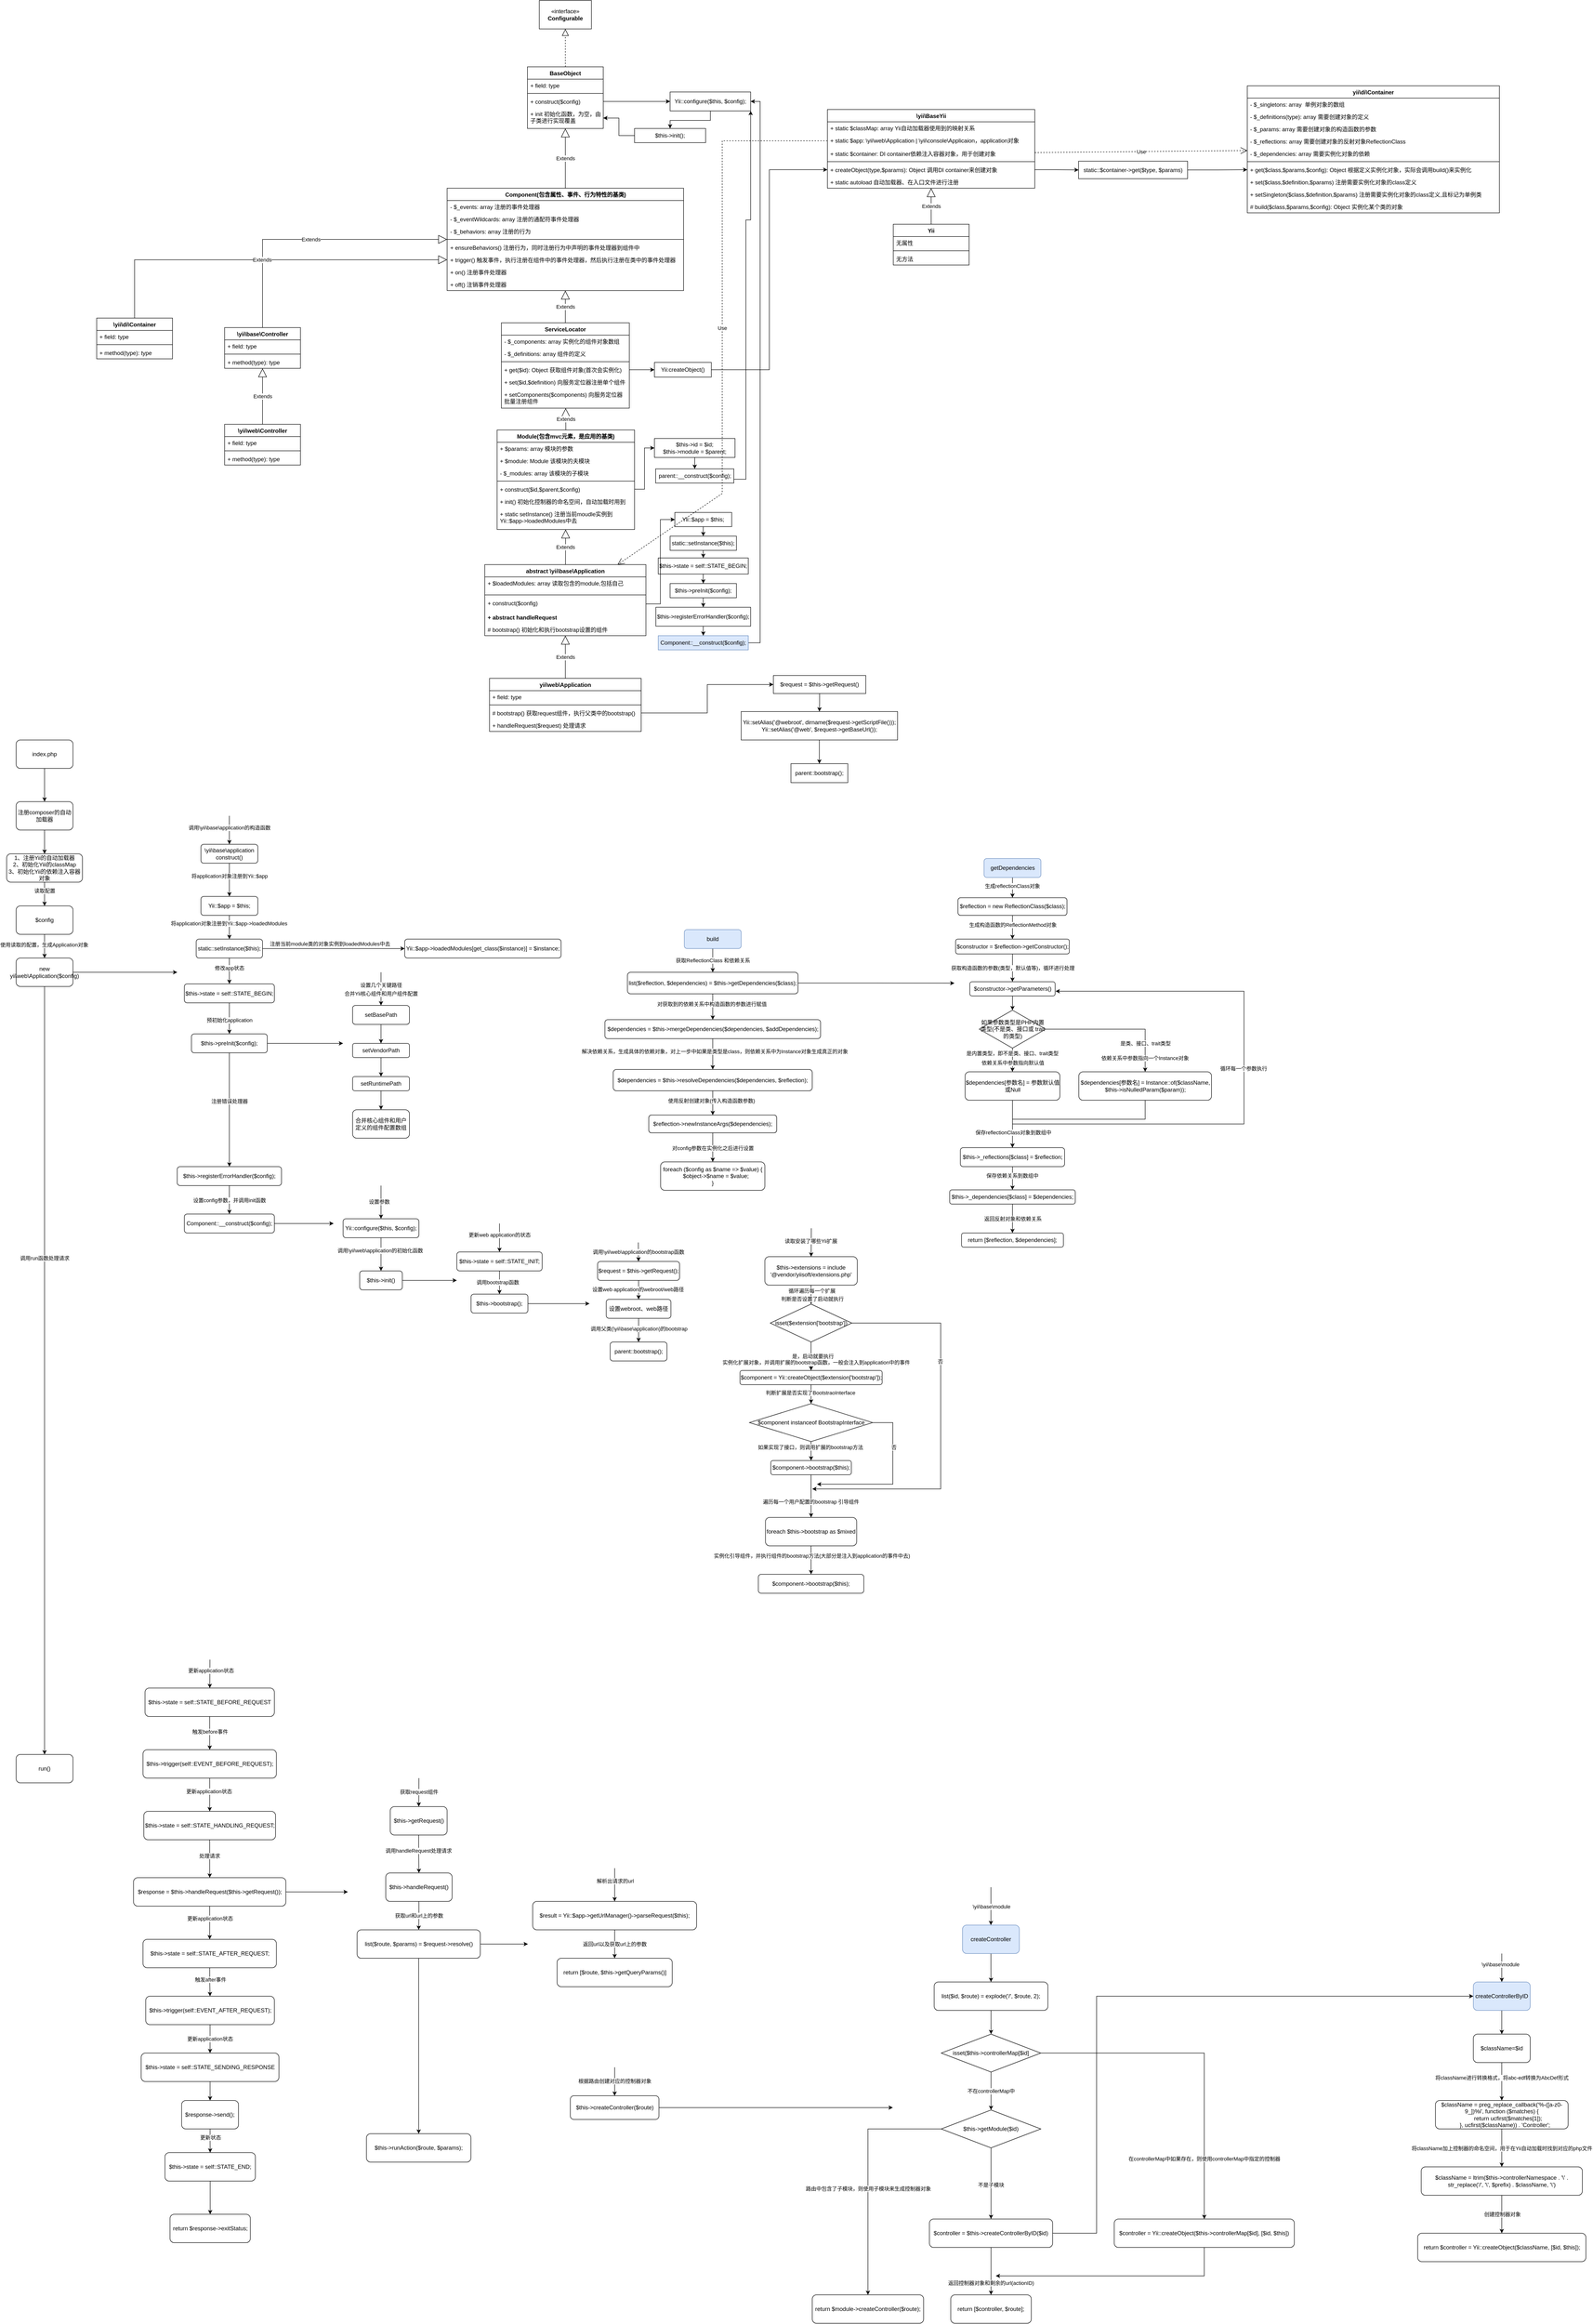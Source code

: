 <mxfile version="22.0.4" type="github">
  <diagram name="第 1 页" id="MYnPqrq0IcUWPamjDBn3">
    <mxGraphModel dx="2665" dy="3314" grid="1" gridSize="10" guides="1" tooltips="1" connect="1" arrows="1" fold="1" page="1" pageScale="1" pageWidth="827" pageHeight="1169" math="0" shadow="0">
      <root>
        <mxCell id="0" />
        <mxCell id="1" parent="0" />
        <mxCell id="EYt9l6OYSjj466IM3DUd-25" value="Extends" style="endArrow=block;endSize=16;endFill=0;html=1;rounded=0;" parent="1" source="EYt9l6OYSjj466IM3DUd-49" target="EYt9l6OYSjj466IM3DUd-45" edge="1">
          <mxGeometry width="160" relative="1" as="geometry">
            <mxPoint x="470" y="-90" as="sourcePoint" />
            <mxPoint x="470" y="-254" as="targetPoint" />
          </mxGeometry>
        </mxCell>
        <mxCell id="EYt9l6OYSjj466IM3DUd-26" value="Module(包含mvc元素，是应用的基类)" style="swimlane;fontStyle=1;align=center;verticalAlign=top;childLayout=stackLayout;horizontal=1;startSize=26;horizontalStack=0;resizeParent=1;resizeParentMax=0;resizeLast=0;collapsible=1;marginBottom=0;whiteSpace=wrap;html=1;" parent="1" vertex="1">
          <mxGeometry x="325" y="-584" width="290" height="210" as="geometry" />
        </mxCell>
        <mxCell id="EYt9l6OYSjj466IM3DUd-134" value="+ $params: array 模块的参数" style="text;strokeColor=none;fillColor=none;align=left;verticalAlign=top;spacingLeft=4;spacingRight=4;overflow=hidden;rotatable=0;points=[[0,0.5],[1,0.5]];portConstraint=eastwest;whiteSpace=wrap;html=1;" parent="EYt9l6OYSjj466IM3DUd-26" vertex="1">
          <mxGeometry y="26" width="290" height="26" as="geometry" />
        </mxCell>
        <mxCell id="EYt9l6OYSjj466IM3DUd-27" value="+ $module: Module 该模块的夫模块" style="text;strokeColor=none;fillColor=none;align=left;verticalAlign=top;spacingLeft=4;spacingRight=4;overflow=hidden;rotatable=0;points=[[0,0.5],[1,0.5]];portConstraint=eastwest;whiteSpace=wrap;html=1;" parent="EYt9l6OYSjj466IM3DUd-26" vertex="1">
          <mxGeometry y="52" width="290" height="26" as="geometry" />
        </mxCell>
        <mxCell id="EYt9l6OYSjj466IM3DUd-133" value="- $_modules&lt;span style=&quot;background-color: initial;&quot;&gt;: array 该模块的子模块&lt;/span&gt;" style="text;strokeColor=none;fillColor=none;align=left;verticalAlign=top;spacingLeft=4;spacingRight=4;overflow=hidden;rotatable=0;points=[[0,0.5],[1,0.5]];portConstraint=eastwest;whiteSpace=wrap;html=1;" parent="EYt9l6OYSjj466IM3DUd-26" vertex="1">
          <mxGeometry y="78" width="290" height="26" as="geometry" />
        </mxCell>
        <mxCell id="EYt9l6OYSjj466IM3DUd-28" value="" style="line;strokeWidth=1;fillColor=none;align=left;verticalAlign=middle;spacingTop=-1;spacingLeft=3;spacingRight=3;rotatable=0;labelPosition=right;points=[];portConstraint=eastwest;strokeColor=inherit;" parent="EYt9l6OYSjj466IM3DUd-26" vertex="1">
          <mxGeometry y="104" width="290" height="8" as="geometry" />
        </mxCell>
        <mxCell id="EYt9l6OYSjj466IM3DUd-29" value="+ construct($id,$parent,$config)" style="text;strokeColor=none;fillColor=none;align=left;verticalAlign=top;spacingLeft=4;spacingRight=4;overflow=hidden;rotatable=0;points=[[0,0.5],[1,0.5]];portConstraint=eastwest;whiteSpace=wrap;html=1;" parent="EYt9l6OYSjj466IM3DUd-26" vertex="1">
          <mxGeometry y="112" width="290" height="26" as="geometry" />
        </mxCell>
        <mxCell id="EYt9l6OYSjj466IM3DUd-123" value="+ init() 初始化控制器的命名空间，自动加载时用到" style="text;strokeColor=none;fillColor=none;align=left;verticalAlign=top;spacingLeft=4;spacingRight=4;overflow=hidden;rotatable=0;points=[[0,0.5],[1,0.5]];portConstraint=eastwest;whiteSpace=wrap;html=1;" parent="EYt9l6OYSjj466IM3DUd-26" vertex="1">
          <mxGeometry y="138" width="290" height="26" as="geometry" />
        </mxCell>
        <mxCell id="mhmIhESspe-bekXu6FUe-28" value="+ static setInstance() 注册当前moudle实例到Yii::$app-&amp;gt;loadedModules中去" style="text;strokeColor=none;fillColor=none;align=left;verticalAlign=top;spacingLeft=4;spacingRight=4;overflow=hidden;rotatable=0;points=[[0,0.5],[1,0.5]];portConstraint=eastwest;whiteSpace=wrap;html=1;" vertex="1" parent="EYt9l6OYSjj466IM3DUd-26">
          <mxGeometry y="164" width="290" height="46" as="geometry" />
        </mxCell>
        <mxCell id="EYt9l6OYSjj466IM3DUd-34" value="Extends" style="endArrow=block;endSize=16;endFill=0;html=1;rounded=0;" parent="1" source="EYt9l6OYSjj466IM3DUd-45" target="EYt9l6OYSjj466IM3DUd-26" edge="1">
          <mxGeometry width="160" relative="1" as="geometry">
            <mxPoint x="470" y="-340" as="sourcePoint" />
            <mxPoint x="380" y="-360" as="targetPoint" />
          </mxGeometry>
        </mxCell>
        <mxCell id="EYt9l6OYSjj466IM3DUd-35" value="ServiceLocator" style="swimlane;fontStyle=1;align=center;verticalAlign=top;childLayout=stackLayout;horizontal=1;startSize=26;horizontalStack=0;resizeParent=1;resizeParentMax=0;resizeLast=0;collapsible=1;marginBottom=0;whiteSpace=wrap;html=1;" parent="1" vertex="1">
          <mxGeometry x="334" y="-810" width="270" height="180" as="geometry" />
        </mxCell>
        <mxCell id="EYt9l6OYSjj466IM3DUd-135" value="- $_components: array 实例化的组件对象数组" style="text;strokeColor=none;fillColor=none;align=left;verticalAlign=top;spacingLeft=4;spacingRight=4;overflow=hidden;rotatable=0;points=[[0,0.5],[1,0.5]];portConstraint=eastwest;whiteSpace=wrap;html=1;" parent="EYt9l6OYSjj466IM3DUd-35" vertex="1">
          <mxGeometry y="26" width="270" height="26" as="geometry" />
        </mxCell>
        <mxCell id="EYt9l6OYSjj466IM3DUd-36" value="- $_definitions: array 组件的定义" style="text;strokeColor=none;fillColor=none;align=left;verticalAlign=top;spacingLeft=4;spacingRight=4;overflow=hidden;rotatable=0;points=[[0,0.5],[1,0.5]];portConstraint=eastwest;whiteSpace=wrap;html=1;" parent="EYt9l6OYSjj466IM3DUd-35" vertex="1">
          <mxGeometry y="52" width="270" height="26" as="geometry" />
        </mxCell>
        <mxCell id="EYt9l6OYSjj466IM3DUd-37" value="" style="line;strokeWidth=1;fillColor=none;align=left;verticalAlign=middle;spacingTop=-1;spacingLeft=3;spacingRight=3;rotatable=0;labelPosition=right;points=[];portConstraint=eastwest;strokeColor=inherit;" parent="EYt9l6OYSjj466IM3DUd-35" vertex="1">
          <mxGeometry y="78" width="270" height="8" as="geometry" />
        </mxCell>
        <mxCell id="EYt9l6OYSjj466IM3DUd-38" value="+ get($id): Object 获取组件对象(首次会实例化)" style="text;strokeColor=none;fillColor=none;align=left;verticalAlign=top;spacingLeft=4;spacingRight=4;overflow=hidden;rotatable=0;points=[[0,0.5],[1,0.5]];portConstraint=eastwest;whiteSpace=wrap;html=1;" parent="EYt9l6OYSjj466IM3DUd-35" vertex="1">
          <mxGeometry y="86" width="270" height="26" as="geometry" />
        </mxCell>
        <mxCell id="EYt9l6OYSjj466IM3DUd-136" value="+ set($id,$definition) 向服务定位器注册单个组件" style="text;strokeColor=none;fillColor=none;align=left;verticalAlign=top;spacingLeft=4;spacingRight=4;overflow=hidden;rotatable=0;points=[[0,0.5],[1,0.5]];portConstraint=eastwest;whiteSpace=wrap;html=1;" parent="EYt9l6OYSjj466IM3DUd-35" vertex="1">
          <mxGeometry y="112" width="270" height="26" as="geometry" />
        </mxCell>
        <mxCell id="EYt9l6OYSjj466IM3DUd-137" value="+ setComponents($components) 向服务定位器批量注册组件" style="text;strokeColor=none;fillColor=none;align=left;verticalAlign=top;spacingLeft=4;spacingRight=4;overflow=hidden;rotatable=0;points=[[0,0.5],[1,0.5]];portConstraint=eastwest;whiteSpace=wrap;html=1;" parent="EYt9l6OYSjj466IM3DUd-35" vertex="1">
          <mxGeometry y="138" width="270" height="42" as="geometry" />
        </mxCell>
        <mxCell id="EYt9l6OYSjj466IM3DUd-39" value="Extends" style="endArrow=block;endSize=16;endFill=0;html=1;rounded=0;exitX=0.5;exitY=0;exitDx=0;exitDy=0;" parent="1" source="EYt9l6OYSjj466IM3DUd-26" target="EYt9l6OYSjj466IM3DUd-35" edge="1">
          <mxGeometry width="160" relative="1" as="geometry">
            <mxPoint x="190" y="-480" as="sourcePoint" />
            <mxPoint x="350" y="-480" as="targetPoint" />
          </mxGeometry>
        </mxCell>
        <mxCell id="EYt9l6OYSjj466IM3DUd-40" value="Component(包含属性、事件、行为特性的基类)" style="swimlane;fontStyle=1;align=center;verticalAlign=top;childLayout=stackLayout;horizontal=1;startSize=26;horizontalStack=0;resizeParent=1;resizeParentMax=0;resizeLast=0;collapsible=1;marginBottom=0;whiteSpace=wrap;html=1;" parent="1" vertex="1">
          <mxGeometry x="219.5" y="-1094" width="499" height="216" as="geometry" />
        </mxCell>
        <mxCell id="EYt9l6OYSjj466IM3DUd-41" value="- $_events&lt;span style=&quot;background-color: initial;&quot;&gt;: array 注册的事件处理器&lt;/span&gt;" style="text;strokeColor=none;fillColor=none;align=left;verticalAlign=top;spacingLeft=4;spacingRight=4;overflow=hidden;rotatable=0;points=[[0,0.5],[1,0.5]];portConstraint=eastwest;whiteSpace=wrap;html=1;" parent="EYt9l6OYSjj466IM3DUd-40" vertex="1">
          <mxGeometry y="26" width="499" height="26" as="geometry" />
        </mxCell>
        <mxCell id="2hBmPjiTw3TC5ywfi_ag-9" value="- $_eventWildcards&lt;span style=&quot;background-color: initial;&quot;&gt;: array 注册的通配符事件处理器&lt;/span&gt;" style="text;strokeColor=none;fillColor=none;align=left;verticalAlign=top;spacingLeft=4;spacingRight=4;overflow=hidden;rotatable=0;points=[[0,0.5],[1,0.5]];portConstraint=eastwest;whiteSpace=wrap;html=1;" parent="EYt9l6OYSjj466IM3DUd-40" vertex="1">
          <mxGeometry y="52" width="499" height="26" as="geometry" />
        </mxCell>
        <mxCell id="2hBmPjiTw3TC5ywfi_ag-10" value="- $_behaviors&lt;span style=&quot;background-color: initial;&quot;&gt;: array 注册的行为&lt;/span&gt;" style="text;strokeColor=none;fillColor=none;align=left;verticalAlign=top;spacingLeft=4;spacingRight=4;overflow=hidden;rotatable=0;points=[[0,0.5],[1,0.5]];portConstraint=eastwest;whiteSpace=wrap;html=1;" parent="EYt9l6OYSjj466IM3DUd-40" vertex="1">
          <mxGeometry y="78" width="499" height="26" as="geometry" />
        </mxCell>
        <mxCell id="EYt9l6OYSjj466IM3DUd-42" value="" style="line;strokeWidth=1;fillColor=none;align=left;verticalAlign=middle;spacingTop=-1;spacingLeft=3;spacingRight=3;rotatable=0;labelPosition=right;points=[];portConstraint=eastwest;strokeColor=inherit;" parent="EYt9l6OYSjj466IM3DUd-40" vertex="1">
          <mxGeometry y="104" width="499" height="8" as="geometry" />
        </mxCell>
        <mxCell id="EYt9l6OYSjj466IM3DUd-43" value="+&amp;nbsp;ensureBehaviors&lt;span style=&quot;background-color: initial;&quot;&gt;() 注册行为，同时注册行为中声明的事件处理器到组件中&lt;/span&gt;" style="text;strokeColor=none;fillColor=none;align=left;verticalAlign=top;spacingLeft=4;spacingRight=4;overflow=hidden;rotatable=0;points=[[0,0.5],[1,0.5]];portConstraint=eastwest;whiteSpace=wrap;html=1;" parent="EYt9l6OYSjj466IM3DUd-40" vertex="1">
          <mxGeometry y="112" width="499" height="26" as="geometry" />
        </mxCell>
        <mxCell id="2hBmPjiTw3TC5ywfi_ag-11" value="+&amp;nbsp;trigger&lt;span style=&quot;background-color: initial;&quot;&gt;() 触发事件，执行注册在组件中的事件处理器，然后执行注册在类中的事件处理器&lt;/span&gt;" style="text;strokeColor=none;fillColor=none;align=left;verticalAlign=top;spacingLeft=4;spacingRight=4;overflow=hidden;rotatable=0;points=[[0,0.5],[1,0.5]];portConstraint=eastwest;whiteSpace=wrap;html=1;" parent="EYt9l6OYSjj466IM3DUd-40" vertex="1">
          <mxGeometry y="138" width="499" height="26" as="geometry" />
        </mxCell>
        <mxCell id="mhmIhESspe-bekXu6FUe-1" value="+&amp;nbsp;on&lt;span style=&quot;background-color: initial;&quot;&gt;() 注册事件处理器&lt;/span&gt;" style="text;strokeColor=none;fillColor=none;align=left;verticalAlign=top;spacingLeft=4;spacingRight=4;overflow=hidden;rotatable=0;points=[[0,0.5],[1,0.5]];portConstraint=eastwest;whiteSpace=wrap;html=1;" vertex="1" parent="EYt9l6OYSjj466IM3DUd-40">
          <mxGeometry y="164" width="499" height="26" as="geometry" />
        </mxCell>
        <mxCell id="mhmIhESspe-bekXu6FUe-2" value="+&amp;nbsp;off&lt;span style=&quot;background-color: initial;&quot;&gt;() 注销事件处理器&lt;/span&gt;" style="text;strokeColor=none;fillColor=none;align=left;verticalAlign=top;spacingLeft=4;spacingRight=4;overflow=hidden;rotatable=0;points=[[0,0.5],[1,0.5]];portConstraint=eastwest;whiteSpace=wrap;html=1;" vertex="1" parent="EYt9l6OYSjj466IM3DUd-40">
          <mxGeometry y="190" width="499" height="26" as="geometry" />
        </mxCell>
        <mxCell id="EYt9l6OYSjj466IM3DUd-44" value="Extends" style="endArrow=block;endSize=16;endFill=0;html=1;rounded=0;" parent="1" source="EYt9l6OYSjj466IM3DUd-35" target="EYt9l6OYSjj466IM3DUd-40" edge="1">
          <mxGeometry width="160" relative="1" as="geometry">
            <mxPoint x="230" y="-750" as="sourcePoint" />
            <mxPoint x="390" y="-750" as="targetPoint" />
          </mxGeometry>
        </mxCell>
        <mxCell id="EYt9l6OYSjj466IM3DUd-45" value="abstract \yii\base\Application" style="swimlane;fontStyle=1;align=center;verticalAlign=top;childLayout=stackLayout;horizontal=1;startSize=26;horizontalStack=0;resizeParent=1;resizeParentMax=0;resizeLast=0;collapsible=1;marginBottom=0;whiteSpace=wrap;html=1;" parent="1" vertex="1">
          <mxGeometry x="299" y="-300" width="340" height="150" as="geometry" />
        </mxCell>
        <mxCell id="EYt9l6OYSjj466IM3DUd-46" value="+ $loadedModules: array 读取包含的module,包括自己&lt;br&gt;&amp;nbsp;" style="text;strokeColor=none;fillColor=none;align=left;verticalAlign=top;spacingLeft=4;spacingRight=4;overflow=hidden;rotatable=0;points=[[0,0.5],[1,0.5]];portConstraint=eastwest;whiteSpace=wrap;html=1;" parent="EYt9l6OYSjj466IM3DUd-45" vertex="1">
          <mxGeometry y="26" width="340" height="34" as="geometry" />
        </mxCell>
        <mxCell id="EYt9l6OYSjj466IM3DUd-47" value="" style="line;strokeWidth=1;fillColor=none;align=left;verticalAlign=middle;spacingTop=-1;spacingLeft=3;spacingRight=3;rotatable=0;labelPosition=right;points=[];portConstraint=eastwest;strokeColor=inherit;" parent="EYt9l6OYSjj466IM3DUd-45" vertex="1">
          <mxGeometry y="60" width="340" height="8" as="geometry" />
        </mxCell>
        <mxCell id="EYt9l6OYSjj466IM3DUd-48" value="+ construct($config)" style="text;strokeColor=none;fillColor=none;align=left;verticalAlign=top;spacingLeft=4;spacingRight=4;overflow=hidden;rotatable=0;points=[[0,0.5],[1,0.5]];portConstraint=eastwest;whiteSpace=wrap;html=1;" parent="EYt9l6OYSjj466IM3DUd-45" vertex="1">
          <mxGeometry y="68" width="340" height="30" as="geometry" />
        </mxCell>
        <mxCell id="EYt9l6OYSjj466IM3DUd-61" value="+ abstract handleRequest" style="text;strokeColor=none;fillColor=none;align=left;verticalAlign=top;spacingLeft=4;spacingRight=4;overflow=hidden;rotatable=0;points=[[0,0.5],[1,0.5]];portConstraint=eastwest;whiteSpace=wrap;html=1;fontStyle=1" parent="EYt9l6OYSjj466IM3DUd-45" vertex="1">
          <mxGeometry y="98" width="340" height="26" as="geometry" />
        </mxCell>
        <mxCell id="2hBmPjiTw3TC5ywfi_ag-1" value="# bootstrap() 初始化和执行bootstrap设置的组件" style="text;strokeColor=none;fillColor=none;align=left;verticalAlign=top;spacingLeft=4;spacingRight=4;overflow=hidden;rotatable=0;points=[[0,0.5],[1,0.5]];portConstraint=eastwest;whiteSpace=wrap;html=1;" parent="EYt9l6OYSjj466IM3DUd-45" vertex="1">
          <mxGeometry y="124" width="340" height="26" as="geometry" />
        </mxCell>
        <mxCell id="EYt9l6OYSjj466IM3DUd-49" value="yii\web\Application" style="swimlane;fontStyle=1;align=center;verticalAlign=top;childLayout=stackLayout;horizontal=1;startSize=26;horizontalStack=0;resizeParent=1;resizeParentMax=0;resizeLast=0;collapsible=1;marginBottom=0;whiteSpace=wrap;html=1;" parent="1" vertex="1">
          <mxGeometry x="309" y="-60" width="320" height="112" as="geometry" />
        </mxCell>
        <mxCell id="EYt9l6OYSjj466IM3DUd-50" value="+ field: type" style="text;strokeColor=none;fillColor=none;align=left;verticalAlign=top;spacingLeft=4;spacingRight=4;overflow=hidden;rotatable=0;points=[[0,0.5],[1,0.5]];portConstraint=eastwest;whiteSpace=wrap;html=1;" parent="EYt9l6OYSjj466IM3DUd-49" vertex="1">
          <mxGeometry y="26" width="320" height="26" as="geometry" />
        </mxCell>
        <mxCell id="EYt9l6OYSjj466IM3DUd-51" value="" style="line;strokeWidth=1;fillColor=none;align=left;verticalAlign=middle;spacingTop=-1;spacingLeft=3;spacingRight=3;rotatable=0;labelPosition=right;points=[];portConstraint=eastwest;strokeColor=inherit;" parent="EYt9l6OYSjj466IM3DUd-49" vertex="1">
          <mxGeometry y="52" width="320" height="8" as="geometry" />
        </mxCell>
        <mxCell id="EYt9l6OYSjj466IM3DUd-52" value="# bootstrap() 获取request组件，执行父类中的bootstrap()" style="text;strokeColor=none;fillColor=none;align=left;verticalAlign=top;spacingLeft=4;spacingRight=4;overflow=hidden;rotatable=0;points=[[0,0.5],[1,0.5]];portConstraint=eastwest;whiteSpace=wrap;html=1;" parent="EYt9l6OYSjj466IM3DUd-49" vertex="1">
          <mxGeometry y="60" width="320" height="26" as="geometry" />
        </mxCell>
        <mxCell id="2hBmPjiTw3TC5ywfi_ag-8" value="+ handleRequest($request) 处理请求" style="text;strokeColor=none;fillColor=none;align=left;verticalAlign=top;spacingLeft=4;spacingRight=4;overflow=hidden;rotatable=0;points=[[0,0.5],[1,0.5]];portConstraint=eastwest;whiteSpace=wrap;html=1;" parent="EYt9l6OYSjj466IM3DUd-49" vertex="1">
          <mxGeometry y="86" width="320" height="26" as="geometry" />
        </mxCell>
        <mxCell id="EYt9l6OYSjj466IM3DUd-53" value="BaseObject" style="swimlane;fontStyle=1;align=center;verticalAlign=top;childLayout=stackLayout;horizontal=1;startSize=26;horizontalStack=0;resizeParent=1;resizeParentMax=0;resizeLast=0;collapsible=1;marginBottom=0;whiteSpace=wrap;html=1;" parent="1" vertex="1">
          <mxGeometry x="389" y="-1350" width="160" height="130" as="geometry" />
        </mxCell>
        <mxCell id="EYt9l6OYSjj466IM3DUd-54" value="+ field: type" style="text;strokeColor=none;fillColor=none;align=left;verticalAlign=top;spacingLeft=4;spacingRight=4;overflow=hidden;rotatable=0;points=[[0,0.5],[1,0.5]];portConstraint=eastwest;whiteSpace=wrap;html=1;" parent="EYt9l6OYSjj466IM3DUd-53" vertex="1">
          <mxGeometry y="26" width="160" height="26" as="geometry" />
        </mxCell>
        <mxCell id="EYt9l6OYSjj466IM3DUd-55" value="" style="line;strokeWidth=1;fillColor=none;align=left;verticalAlign=middle;spacingTop=-1;spacingLeft=3;spacingRight=3;rotatable=0;labelPosition=right;points=[];portConstraint=eastwest;strokeColor=inherit;" parent="EYt9l6OYSjj466IM3DUd-53" vertex="1">
          <mxGeometry y="52" width="160" height="8" as="geometry" />
        </mxCell>
        <mxCell id="EYt9l6OYSjj466IM3DUd-56" value="+ construct($config)" style="text;strokeColor=none;fillColor=none;align=left;verticalAlign=top;spacingLeft=4;spacingRight=4;overflow=hidden;rotatable=0;points=[[0,0.5],[1,0.5]];portConstraint=eastwest;whiteSpace=wrap;html=1;" parent="EYt9l6OYSjj466IM3DUd-53" vertex="1">
          <mxGeometry y="60" width="160" height="26" as="geometry" />
        </mxCell>
        <mxCell id="EYt9l6OYSjj466IM3DUd-100" value="+ init 初始化函数，为空，由子类进行实现覆盖" style="text;strokeColor=none;fillColor=none;align=left;verticalAlign=top;spacingLeft=4;spacingRight=4;overflow=hidden;rotatable=0;points=[[0,0.5],[1,0.5]];portConstraint=eastwest;whiteSpace=wrap;html=1;" parent="EYt9l6OYSjj466IM3DUd-53" vertex="1">
          <mxGeometry y="86" width="160" height="44" as="geometry" />
        </mxCell>
        <mxCell id="EYt9l6OYSjj466IM3DUd-57" value="Extends" style="endArrow=block;endSize=16;endFill=0;html=1;rounded=0;" parent="1" source="EYt9l6OYSjj466IM3DUd-40" target="EYt9l6OYSjj466IM3DUd-53" edge="1">
          <mxGeometry width="160" relative="1" as="geometry">
            <mxPoint x="130" y="-880" as="sourcePoint" />
            <mxPoint x="290" y="-880" as="targetPoint" />
          </mxGeometry>
        </mxCell>
        <mxCell id="EYt9l6OYSjj466IM3DUd-58" value="«interface»&lt;br&gt;&lt;b&gt;Configurable&lt;/b&gt;" style="html=1;whiteSpace=wrap;" parent="1" vertex="1">
          <mxGeometry x="414" y="-1490" width="110" height="60" as="geometry" />
        </mxCell>
        <mxCell id="EYt9l6OYSjj466IM3DUd-59" value="" style="endArrow=block;dashed=1;endFill=0;endSize=12;html=1;rounded=0;" parent="1" source="EYt9l6OYSjj466IM3DUd-53" target="EYt9l6OYSjj466IM3DUd-58" edge="1">
          <mxGeometry width="160" relative="1" as="geometry">
            <mxPoint x="200" y="-1130" as="sourcePoint" />
            <mxPoint x="360" y="-1130" as="targetPoint" />
          </mxGeometry>
        </mxCell>
        <mxCell id="EYt9l6OYSjj466IM3DUd-66" value="\yii\BaseYii" style="swimlane;fontStyle=1;align=center;verticalAlign=top;childLayout=stackLayout;horizontal=1;startSize=26;horizontalStack=0;resizeParent=1;resizeParentMax=0;resizeLast=0;collapsible=1;marginBottom=0;whiteSpace=wrap;html=1;" parent="1" vertex="1">
          <mxGeometry x="1022" y="-1260" width="437.5" height="166" as="geometry" />
        </mxCell>
        <mxCell id="EYt9l6OYSjj466IM3DUd-67" value="+ static $classMap&lt;span style=&quot;background-color: initial;&quot;&gt;: array Yii自动加载器使用到的映射关系&lt;/span&gt;" style="text;strokeColor=none;fillColor=none;align=left;verticalAlign=top;spacingLeft=4;spacingRight=4;overflow=hidden;rotatable=0;points=[[0,0.5],[1,0.5]];portConstraint=eastwest;whiteSpace=wrap;html=1;" parent="EYt9l6OYSjj466IM3DUd-66" vertex="1">
          <mxGeometry y="26" width="437.5" height="26" as="geometry" />
        </mxCell>
        <mxCell id="EYt9l6OYSjj466IM3DUd-76" value="+ static $app: \yii\web\Application | \yii\console\Applicaion，application对象" style="text;strokeColor=none;fillColor=none;align=left;verticalAlign=top;spacingLeft=4;spacingRight=4;overflow=hidden;rotatable=0;points=[[0,0.5],[1,0.5]];portConstraint=eastwest;whiteSpace=wrap;html=1;" parent="EYt9l6OYSjj466IM3DUd-66" vertex="1">
          <mxGeometry y="52" width="437.5" height="28" as="geometry" />
        </mxCell>
        <mxCell id="EYt9l6OYSjj466IM3DUd-77" value="+ static $container: DI container依赖注入容器对象，用于创建对象" style="text;strokeColor=none;fillColor=none;align=left;verticalAlign=top;spacingLeft=4;spacingRight=4;overflow=hidden;rotatable=0;points=[[0,0.5],[1,0.5]];portConstraint=eastwest;whiteSpace=wrap;html=1;" parent="EYt9l6OYSjj466IM3DUd-66" vertex="1">
          <mxGeometry y="80" width="437.5" height="26" as="geometry" />
        </mxCell>
        <mxCell id="EYt9l6OYSjj466IM3DUd-68" value="" style="line;strokeWidth=1;fillColor=none;align=left;verticalAlign=middle;spacingTop=-1;spacingLeft=3;spacingRight=3;rotatable=0;labelPosition=right;points=[];portConstraint=eastwest;strokeColor=inherit;" parent="EYt9l6OYSjj466IM3DUd-66" vertex="1">
          <mxGeometry y="106" width="437.5" height="8" as="geometry" />
        </mxCell>
        <mxCell id="EYt9l6OYSjj466IM3DUd-69" value="+&amp;nbsp;createObject&lt;span style=&quot;background-color: initial;&quot;&gt;(type,$params): Object 调用DI container来创建对象&lt;/span&gt;" style="text;strokeColor=none;fillColor=none;align=left;verticalAlign=top;spacingLeft=4;spacingRight=4;overflow=hidden;rotatable=0;points=[[0,0.5],[1,0.5]];portConstraint=eastwest;whiteSpace=wrap;html=1;" parent="EYt9l6OYSjj466IM3DUd-66" vertex="1">
          <mxGeometry y="114" width="437.5" height="26" as="geometry" />
        </mxCell>
        <mxCell id="EYt9l6OYSjj466IM3DUd-93" value="+ static autoload 自动加载器、在入口文件进行注册" style="text;strokeColor=none;fillColor=none;align=left;verticalAlign=top;spacingLeft=4;spacingRight=4;overflow=hidden;rotatable=0;points=[[0,0.5],[1,0.5]];portConstraint=eastwest;whiteSpace=wrap;html=1;" parent="EYt9l6OYSjj466IM3DUd-66" vertex="1">
          <mxGeometry y="140" width="437.5" height="26" as="geometry" />
        </mxCell>
        <mxCell id="EYt9l6OYSjj466IM3DUd-70" value="Extends" style="endArrow=block;endSize=16;endFill=0;html=1;rounded=0;" parent="1" source="EYt9l6OYSjj466IM3DUd-71" target="EYt9l6OYSjj466IM3DUd-66" edge="1">
          <mxGeometry width="160" relative="1" as="geometry">
            <mxPoint x="1241" y="-1028" as="sourcePoint" />
            <mxPoint x="1241" y="-1080.0" as="targetPoint" />
          </mxGeometry>
        </mxCell>
        <mxCell id="EYt9l6OYSjj466IM3DUd-71" value="Yii" style="swimlane;fontStyle=1;align=center;verticalAlign=top;childLayout=stackLayout;horizontal=1;startSize=26;horizontalStack=0;resizeParent=1;resizeParentMax=0;resizeLast=0;collapsible=1;marginBottom=0;whiteSpace=wrap;html=1;" parent="1" vertex="1">
          <mxGeometry x="1161" y="-1018" width="160" height="86" as="geometry" />
        </mxCell>
        <mxCell id="EYt9l6OYSjj466IM3DUd-72" value="无属性" style="text;strokeColor=none;fillColor=none;align=left;verticalAlign=top;spacingLeft=4;spacingRight=4;overflow=hidden;rotatable=0;points=[[0,0.5],[1,0.5]];portConstraint=eastwest;whiteSpace=wrap;html=1;" parent="EYt9l6OYSjj466IM3DUd-71" vertex="1">
          <mxGeometry y="26" width="160" height="26" as="geometry" />
        </mxCell>
        <mxCell id="EYt9l6OYSjj466IM3DUd-73" value="" style="line;strokeWidth=1;fillColor=none;align=left;verticalAlign=middle;spacingTop=-1;spacingLeft=3;spacingRight=3;rotatable=0;labelPosition=right;points=[];portConstraint=eastwest;strokeColor=inherit;" parent="EYt9l6OYSjj466IM3DUd-71" vertex="1">
          <mxGeometry y="52" width="160" height="8" as="geometry" />
        </mxCell>
        <mxCell id="EYt9l6OYSjj466IM3DUd-74" value="无方法" style="text;strokeColor=none;fillColor=none;align=left;verticalAlign=top;spacingLeft=4;spacingRight=4;overflow=hidden;rotatable=0;points=[[0,0.5],[1,0.5]];portConstraint=eastwest;whiteSpace=wrap;html=1;" parent="EYt9l6OYSjj466IM3DUd-71" vertex="1">
          <mxGeometry y="60" width="160" height="26" as="geometry" />
        </mxCell>
        <mxCell id="EYt9l6OYSjj466IM3DUd-82" style="edgeStyle=orthogonalEdgeStyle;rounded=0;orthogonalLoop=1;jettySize=auto;html=1;entryX=0.5;entryY=0;entryDx=0;entryDy=0;" parent="1" source="EYt9l6OYSjj466IM3DUd-78" target="EYt9l6OYSjj466IM3DUd-81" edge="1">
          <mxGeometry relative="1" as="geometry" />
        </mxCell>
        <mxCell id="EYt9l6OYSjj466IM3DUd-89" value="读取配置" style="edgeLabel;html=1;align=center;verticalAlign=middle;resizable=0;points=[];" parent="EYt9l6OYSjj466IM3DUd-82" vertex="1" connectable="0">
          <mxGeometry x="-0.285" relative="1" as="geometry">
            <mxPoint as="offset" />
          </mxGeometry>
        </mxCell>
        <mxCell id="EYt9l6OYSjj466IM3DUd-78" value="1、注册Yii的自动加载器&lt;br&gt;2、初始化Yiii的classMap&lt;br&gt;3、初始化Yii的依赖注入容器对象" style="rounded=1;whiteSpace=wrap;html=1;" parent="1" vertex="1">
          <mxGeometry x="-710" y="310" width="160" height="60" as="geometry" />
        </mxCell>
        <mxCell id="EYt9l6OYSjj466IM3DUd-91" style="edgeStyle=orthogonalEdgeStyle;rounded=0;orthogonalLoop=1;jettySize=auto;html=1;entryX=0.5;entryY=0;entryDx=0;entryDy=0;" parent="1" source="EYt9l6OYSjj466IM3DUd-79" target="EYt9l6OYSjj466IM3DUd-90" edge="1">
          <mxGeometry relative="1" as="geometry" />
        </mxCell>
        <mxCell id="EYt9l6OYSjj466IM3DUd-79" value="index.php" style="rounded=1;whiteSpace=wrap;html=1;" parent="1" vertex="1">
          <mxGeometry x="-690" y="70" width="120" height="60" as="geometry" />
        </mxCell>
        <mxCell id="EYt9l6OYSjj466IM3DUd-84" style="edgeStyle=orthogonalEdgeStyle;rounded=0;orthogonalLoop=1;jettySize=auto;html=1;entryX=0.5;entryY=0;entryDx=0;entryDy=0;" parent="1" source="EYt9l6OYSjj466IM3DUd-81" target="EYt9l6OYSjj466IM3DUd-83" edge="1">
          <mxGeometry relative="1" as="geometry" />
        </mxCell>
        <mxCell id="EYt9l6OYSjj466IM3DUd-85" value="使用读取的配置，生成Application对象" style="edgeLabel;html=1;align=center;verticalAlign=middle;resizable=0;points=[];" parent="EYt9l6OYSjj466IM3DUd-84" vertex="1" connectable="0">
          <mxGeometry x="-0.15" y="-1" relative="1" as="geometry">
            <mxPoint as="offset" />
          </mxGeometry>
        </mxCell>
        <mxCell id="EYt9l6OYSjj466IM3DUd-81" value="$config" style="rounded=1;whiteSpace=wrap;html=1;" parent="1" vertex="1">
          <mxGeometry x="-690" y="420" width="120" height="60" as="geometry" />
        </mxCell>
        <mxCell id="EYt9l6OYSjj466IM3DUd-87" style="edgeStyle=orthogonalEdgeStyle;rounded=0;orthogonalLoop=1;jettySize=auto;html=1;entryX=0.5;entryY=0;entryDx=0;entryDy=0;" parent="1" source="EYt9l6OYSjj466IM3DUd-83" target="EYt9l6OYSjj466IM3DUd-86" edge="1">
          <mxGeometry relative="1" as="geometry" />
        </mxCell>
        <mxCell id="EYt9l6OYSjj466IM3DUd-88" value="调用run函数处理请求" style="edgeLabel;html=1;align=center;verticalAlign=middle;resizable=0;points=[];" parent="EYt9l6OYSjj466IM3DUd-87" vertex="1" connectable="0">
          <mxGeometry x="-0.297" y="-1" relative="1" as="geometry">
            <mxPoint x="1" y="3" as="offset" />
          </mxGeometry>
        </mxCell>
        <mxCell id="mhmIhESspe-bekXu6FUe-171" style="edgeStyle=orthogonalEdgeStyle;rounded=0;orthogonalLoop=1;jettySize=auto;html=1;" edge="1" parent="1" source="EYt9l6OYSjj466IM3DUd-83">
          <mxGeometry relative="1" as="geometry">
            <mxPoint x="-350" y="560" as="targetPoint" />
          </mxGeometry>
        </mxCell>
        <mxCell id="EYt9l6OYSjj466IM3DUd-83" value="new yii\web\Application($config)" style="rounded=1;whiteSpace=wrap;html=1;" parent="1" vertex="1">
          <mxGeometry x="-690" y="530" width="120" height="60" as="geometry" />
        </mxCell>
        <mxCell id="EYt9l6OYSjj466IM3DUd-86" value="run()" style="rounded=1;whiteSpace=wrap;html=1;" parent="1" vertex="1">
          <mxGeometry x="-690" y="2210" width="120" height="60" as="geometry" />
        </mxCell>
        <mxCell id="EYt9l6OYSjj466IM3DUd-92" style="edgeStyle=orthogonalEdgeStyle;rounded=0;orthogonalLoop=1;jettySize=auto;html=1;" parent="1" source="EYt9l6OYSjj466IM3DUd-90" target="EYt9l6OYSjj466IM3DUd-78" edge="1">
          <mxGeometry relative="1" as="geometry" />
        </mxCell>
        <mxCell id="EYt9l6OYSjj466IM3DUd-90" value="注册composer的自动加载器" style="rounded=1;whiteSpace=wrap;html=1;" parent="1" vertex="1">
          <mxGeometry x="-690" y="200" width="120" height="60" as="geometry" />
        </mxCell>
        <mxCell id="EYt9l6OYSjj466IM3DUd-99" value="" style="edgeStyle=orthogonalEdgeStyle;rounded=0;orthogonalLoop=1;jettySize=auto;html=1;" parent="1" source="EYt9l6OYSjj466IM3DUd-96" target="EYt9l6OYSjj466IM3DUd-98" edge="1">
          <mxGeometry relative="1" as="geometry" />
        </mxCell>
        <mxCell id="EYt9l6OYSjj466IM3DUd-96" value="Yii::configure($this, $config);&lt;br&gt;" style="whiteSpace=wrap;html=1;" parent="1" vertex="1">
          <mxGeometry x="690" y="-1297" width="170" height="40" as="geometry" />
        </mxCell>
        <mxCell id="EYt9l6OYSjj466IM3DUd-97" value="" style="edgeStyle=orthogonalEdgeStyle;rounded=0;orthogonalLoop=1;jettySize=auto;html=1;" parent="1" source="EYt9l6OYSjj466IM3DUd-56" target="EYt9l6OYSjj466IM3DUd-96" edge="1">
          <mxGeometry relative="1" as="geometry" />
        </mxCell>
        <mxCell id="EYt9l6OYSjj466IM3DUd-101" style="edgeStyle=orthogonalEdgeStyle;rounded=0;orthogonalLoop=1;jettySize=auto;html=1;entryX=1;entryY=0.5;entryDx=0;entryDy=0;" parent="1" source="EYt9l6OYSjj466IM3DUd-98" target="EYt9l6OYSjj466IM3DUd-100" edge="1">
          <mxGeometry relative="1" as="geometry" />
        </mxCell>
        <mxCell id="EYt9l6OYSjj466IM3DUd-98" value="$this-&amp;gt;init();" style="whiteSpace=wrap;html=1;" parent="1" vertex="1">
          <mxGeometry x="615" y="-1220" width="150" height="30" as="geometry" />
        </mxCell>
        <mxCell id="EYt9l6OYSjj466IM3DUd-111" style="edgeStyle=orthogonalEdgeStyle;rounded=0;orthogonalLoop=1;jettySize=auto;html=1;entryX=0.5;entryY=0;entryDx=0;entryDy=0;" parent="1" source="EYt9l6OYSjj466IM3DUd-105" target="EYt9l6OYSjj466IM3DUd-106" edge="1">
          <mxGeometry relative="1" as="geometry" />
        </mxCell>
        <mxCell id="EYt9l6OYSjj466IM3DUd-105" value="Yii::$app = $this;" style="rounded=0;whiteSpace=wrap;html=1;" parent="1" vertex="1">
          <mxGeometry x="700" y="-410" width="120" height="30" as="geometry" />
        </mxCell>
        <mxCell id="EYt9l6OYSjj466IM3DUd-112" style="edgeStyle=orthogonalEdgeStyle;rounded=0;orthogonalLoop=1;jettySize=auto;html=1;" parent="1" source="EYt9l6OYSjj466IM3DUd-106" target="EYt9l6OYSjj466IM3DUd-107" edge="1">
          <mxGeometry relative="1" as="geometry" />
        </mxCell>
        <mxCell id="EYt9l6OYSjj466IM3DUd-106" value="static::setInstance($this);" style="rounded=0;whiteSpace=wrap;html=1;" parent="1" vertex="1">
          <mxGeometry x="690" y="-360" width="140" height="30" as="geometry" />
        </mxCell>
        <mxCell id="EYt9l6OYSjj466IM3DUd-113" style="edgeStyle=orthogonalEdgeStyle;rounded=0;orthogonalLoop=1;jettySize=auto;html=1;" parent="1" source="EYt9l6OYSjj466IM3DUd-107" target="EYt9l6OYSjj466IM3DUd-108" edge="1">
          <mxGeometry relative="1" as="geometry" />
        </mxCell>
        <mxCell id="EYt9l6OYSjj466IM3DUd-107" value="$this-&amp;gt;state = self::STATE_BEGIN;" style="rounded=0;whiteSpace=wrap;html=1;" parent="1" vertex="1">
          <mxGeometry x="665" y="-314" width="190" height="34" as="geometry" />
        </mxCell>
        <mxCell id="EYt9l6OYSjj466IM3DUd-114" style="edgeStyle=orthogonalEdgeStyle;rounded=0;orthogonalLoop=1;jettySize=auto;html=1;" parent="1" source="EYt9l6OYSjj466IM3DUd-108" target="EYt9l6OYSjj466IM3DUd-109" edge="1">
          <mxGeometry relative="1" as="geometry" />
        </mxCell>
        <mxCell id="EYt9l6OYSjj466IM3DUd-108" value="$this-&amp;gt;preInit($config);" style="rounded=0;whiteSpace=wrap;html=1;" parent="1" vertex="1">
          <mxGeometry x="690" y="-260" width="140" height="30" as="geometry" />
        </mxCell>
        <mxCell id="EYt9l6OYSjj466IM3DUd-115" style="edgeStyle=orthogonalEdgeStyle;rounded=0;orthogonalLoop=1;jettySize=auto;html=1;" parent="1" source="EYt9l6OYSjj466IM3DUd-109" target="EYt9l6OYSjj466IM3DUd-110" edge="1">
          <mxGeometry relative="1" as="geometry" />
        </mxCell>
        <mxCell id="EYt9l6OYSjj466IM3DUd-109" value="$this-&amp;gt;registerErrorHandler($config);" style="rounded=0;whiteSpace=wrap;html=1;" parent="1" vertex="1">
          <mxGeometry x="660" y="-210" width="200" height="40" as="geometry" />
        </mxCell>
        <mxCell id="EYt9l6OYSjj466IM3DUd-122" style="edgeStyle=orthogonalEdgeStyle;rounded=0;orthogonalLoop=1;jettySize=auto;html=1;exitX=1;exitY=0.5;exitDx=0;exitDy=0;entryX=1;entryY=0.5;entryDx=0;entryDy=0;" parent="1" source="EYt9l6OYSjj466IM3DUd-110" target="EYt9l6OYSjj466IM3DUd-96" edge="1">
          <mxGeometry relative="1" as="geometry">
            <mxPoint x="880.0" y="-135" as="sourcePoint" />
            <mxPoint x="805.0" y="-1047" as="targetPoint" />
          </mxGeometry>
        </mxCell>
        <mxCell id="EYt9l6OYSjj466IM3DUd-110" value="Component::__construct($config);" style="rounded=0;whiteSpace=wrap;html=1;fillColor=#dae8fc;strokeColor=#6c8ebf;" parent="1" vertex="1">
          <mxGeometry x="665" y="-150" width="190" height="30" as="geometry" />
        </mxCell>
        <mxCell id="EYt9l6OYSjj466IM3DUd-116" style="edgeStyle=orthogonalEdgeStyle;rounded=0;orthogonalLoop=1;jettySize=auto;html=1;entryX=0;entryY=0.5;entryDx=0;entryDy=0;" parent="1" source="EYt9l6OYSjj466IM3DUd-48" target="EYt9l6OYSjj466IM3DUd-105" edge="1">
          <mxGeometry relative="1" as="geometry" />
        </mxCell>
        <mxCell id="EYt9l6OYSjj466IM3DUd-127" style="edgeStyle=orthogonalEdgeStyle;rounded=0;orthogonalLoop=1;jettySize=auto;html=1;" parent="1" source="EYt9l6OYSjj466IM3DUd-125" target="EYt9l6OYSjj466IM3DUd-126" edge="1">
          <mxGeometry relative="1" as="geometry" />
        </mxCell>
        <mxCell id="EYt9l6OYSjj466IM3DUd-125" value="$this-&amp;gt;id = $id;&lt;br&gt;$this-&amp;gt;module = $parent;" style="rounded=0;whiteSpace=wrap;html=1;" parent="1" vertex="1">
          <mxGeometry x="657" y="-566" width="170" height="40" as="geometry" />
        </mxCell>
        <mxCell id="EYt9l6OYSjj466IM3DUd-131" style="edgeStyle=orthogonalEdgeStyle;rounded=0;orthogonalLoop=1;jettySize=auto;html=1;entryX=1;entryY=1;entryDx=0;entryDy=0;" parent="1" source="EYt9l6OYSjj466IM3DUd-126" target="EYt9l6OYSjj466IM3DUd-96" edge="1">
          <mxGeometry relative="1" as="geometry">
            <mxPoint x="790" y="-1030" as="targetPoint" />
            <Array as="points">
              <mxPoint x="850" y="-480" />
              <mxPoint x="850" y="-1027" />
            </Array>
          </mxGeometry>
        </mxCell>
        <mxCell id="EYt9l6OYSjj466IM3DUd-126" value="parent::__construct($config);" style="rounded=0;whiteSpace=wrap;html=1;" parent="1" vertex="1">
          <mxGeometry x="659.5" y="-502" width="165" height="30" as="geometry" />
        </mxCell>
        <mxCell id="EYt9l6OYSjj466IM3DUd-128" style="edgeStyle=orthogonalEdgeStyle;rounded=0;orthogonalLoop=1;jettySize=auto;html=1;entryX=0;entryY=0.5;entryDx=0;entryDy=0;" parent="1" source="EYt9l6OYSjj466IM3DUd-29" target="EYt9l6OYSjj466IM3DUd-125" edge="1">
          <mxGeometry relative="1" as="geometry" />
        </mxCell>
        <mxCell id="EYt9l6OYSjj466IM3DUd-141" style="edgeStyle=orthogonalEdgeStyle;rounded=0;orthogonalLoop=1;jettySize=auto;html=1;exitX=1;exitY=0.5;exitDx=0;exitDy=0;" parent="1" source="EYt9l6OYSjj466IM3DUd-138" target="EYt9l6OYSjj466IM3DUd-69" edge="1">
          <mxGeometry relative="1" as="geometry" />
        </mxCell>
        <mxCell id="EYt9l6OYSjj466IM3DUd-138" value="Yii:createObject()" style="rounded=0;whiteSpace=wrap;html=1;" parent="1" vertex="1">
          <mxGeometry x="657" y="-726.5" width="120" height="31" as="geometry" />
        </mxCell>
        <mxCell id="EYt9l6OYSjj466IM3DUd-139" style="edgeStyle=orthogonalEdgeStyle;rounded=0;orthogonalLoop=1;jettySize=auto;html=1;" parent="1" source="EYt9l6OYSjj466IM3DUd-38" target="EYt9l6OYSjj466IM3DUd-138" edge="1">
          <mxGeometry relative="1" as="geometry" />
        </mxCell>
        <mxCell id="EYt9l6OYSjj466IM3DUd-155" style="edgeStyle=orthogonalEdgeStyle;rounded=0;orthogonalLoop=1;jettySize=auto;html=1;entryX=0;entryY=0.5;entryDx=0;entryDy=0;" parent="1" source="EYt9l6OYSjj466IM3DUd-142" target="EYt9l6OYSjj466IM3DUd-151" edge="1">
          <mxGeometry relative="1" as="geometry" />
        </mxCell>
        <mxCell id="EYt9l6OYSjj466IM3DUd-142" value="static::$container-&amp;gt;get($type, $params)" style="rounded=0;whiteSpace=wrap;html=1;" parent="1" vertex="1">
          <mxGeometry x="1552" y="-1151" width="230" height="37" as="geometry" />
        </mxCell>
        <mxCell id="EYt9l6OYSjj466IM3DUd-143" style="edgeStyle=orthogonalEdgeStyle;rounded=0;orthogonalLoop=1;jettySize=auto;html=1;" parent="1" source="EYt9l6OYSjj466IM3DUd-69" target="EYt9l6OYSjj466IM3DUd-142" edge="1">
          <mxGeometry relative="1" as="geometry" />
        </mxCell>
        <mxCell id="EYt9l6OYSjj466IM3DUd-144" value="yii\di\Container" style="swimlane;fontStyle=1;align=center;verticalAlign=top;childLayout=stackLayout;horizontal=1;startSize=26;horizontalStack=0;resizeParent=1;resizeParentMax=0;resizeLast=0;collapsible=1;marginBottom=0;whiteSpace=wrap;html=1;" parent="1" vertex="1">
          <mxGeometry x="1908" y="-1310" width="532" height="268" as="geometry" />
        </mxCell>
        <mxCell id="EYt9l6OYSjj466IM3DUd-145" value="- $_singletons: array&amp;nbsp; 单例对象的数组" style="text;strokeColor=none;fillColor=none;align=left;verticalAlign=top;spacingLeft=4;spacingRight=4;overflow=hidden;rotatable=0;points=[[0,0.5],[1,0.5]];portConstraint=eastwest;whiteSpace=wrap;html=1;" parent="EYt9l6OYSjj466IM3DUd-144" vertex="1">
          <mxGeometry y="26" width="532" height="26" as="geometry" />
        </mxCell>
        <mxCell id="EYt9l6OYSjj466IM3DUd-147" value="- $_definitions&lt;span style=&quot;background-color: initial;&quot;&gt;(type): array 需要创建对象的定义&lt;/span&gt;" style="text;strokeColor=none;fillColor=none;align=left;verticalAlign=top;spacingLeft=4;spacingRight=4;overflow=hidden;rotatable=0;points=[[0,0.5],[1,0.5]];portConstraint=eastwest;whiteSpace=wrap;html=1;" parent="EYt9l6OYSjj466IM3DUd-144" vertex="1">
          <mxGeometry y="52" width="532" height="26" as="geometry" />
        </mxCell>
        <mxCell id="EYt9l6OYSjj466IM3DUd-148" value="- $_params&lt;span style=&quot;background-color: initial;&quot;&gt;: array 需要创建对象的构造函数的参数&lt;/span&gt;" style="text;strokeColor=none;fillColor=none;align=left;verticalAlign=top;spacingLeft=4;spacingRight=4;overflow=hidden;rotatable=0;points=[[0,0.5],[1,0.5]];portConstraint=eastwest;whiteSpace=wrap;html=1;" parent="EYt9l6OYSjj466IM3DUd-144" vertex="1">
          <mxGeometry y="78" width="532" height="26" as="geometry" />
        </mxCell>
        <mxCell id="EYt9l6OYSjj466IM3DUd-149" value="- $_reflections&lt;span style=&quot;background-color: initial;&quot;&gt;: array 需要创建对象的反射对象&lt;/span&gt;ReflectionClass" style="text;strokeColor=none;fillColor=none;align=left;verticalAlign=top;spacingLeft=4;spacingRight=4;overflow=hidden;rotatable=0;points=[[0,0.5],[1,0.5]];portConstraint=eastwest;whiteSpace=wrap;html=1;" parent="EYt9l6OYSjj466IM3DUd-144" vertex="1">
          <mxGeometry y="104" width="532" height="26" as="geometry" />
        </mxCell>
        <mxCell id="EYt9l6OYSjj466IM3DUd-150" value="- $_dependencies&lt;span style=&quot;background-color: initial;&quot;&gt;: array 需要实例化对象的依赖&lt;/span&gt;" style="text;strokeColor=none;fillColor=none;align=left;verticalAlign=top;spacingLeft=4;spacingRight=4;overflow=hidden;rotatable=0;points=[[0,0.5],[1,0.5]];portConstraint=eastwest;whiteSpace=wrap;html=1;" parent="EYt9l6OYSjj466IM3DUd-144" vertex="1">
          <mxGeometry y="130" width="532" height="26" as="geometry" />
        </mxCell>
        <mxCell id="EYt9l6OYSjj466IM3DUd-146" value="" style="line;strokeWidth=1;fillColor=none;align=left;verticalAlign=middle;spacingTop=-1;spacingLeft=3;spacingRight=3;rotatable=0;labelPosition=right;points=[];portConstraint=eastwest;strokeColor=inherit;" parent="EYt9l6OYSjj466IM3DUd-144" vertex="1">
          <mxGeometry y="156" width="532" height="8" as="geometry" />
        </mxCell>
        <mxCell id="EYt9l6OYSjj466IM3DUd-151" value="+ get($class,$params,$config): Object 根据定义实例化对象，实际会调用build()来实例化" style="text;strokeColor=none;fillColor=none;align=left;verticalAlign=top;spacingLeft=4;spacingRight=4;overflow=hidden;rotatable=0;points=[[0,0.5],[1,0.5]];portConstraint=eastwest;whiteSpace=wrap;html=1;" parent="EYt9l6OYSjj466IM3DUd-144" vertex="1">
          <mxGeometry y="164" width="532" height="26" as="geometry" />
        </mxCell>
        <mxCell id="EYt9l6OYSjj466IM3DUd-152" value="+ set($class,$definition,$params) 注册需要实例化对象的class定义" style="text;strokeColor=none;fillColor=none;align=left;verticalAlign=top;spacingLeft=4;spacingRight=4;overflow=hidden;rotatable=0;points=[[0,0.5],[1,0.5]];portConstraint=eastwest;whiteSpace=wrap;html=1;" parent="EYt9l6OYSjj466IM3DUd-144" vertex="1">
          <mxGeometry y="190" width="532" height="26" as="geometry" />
        </mxCell>
        <mxCell id="EYt9l6OYSjj466IM3DUd-153" value="+ setSingleton($class,$definition,$params) 注册需要实例化对象的class定义,且标记为单例类" style="text;strokeColor=none;fillColor=none;align=left;verticalAlign=top;spacingLeft=4;spacingRight=4;overflow=hidden;rotatable=0;points=[[0,0.5],[1,0.5]];portConstraint=eastwest;whiteSpace=wrap;html=1;" parent="EYt9l6OYSjj466IM3DUd-144" vertex="1">
          <mxGeometry y="216" width="532" height="26" as="geometry" />
        </mxCell>
        <mxCell id="EYt9l6OYSjj466IM3DUd-154" value="# build($class,$params,$config): Object 实例化某个类的对象" style="text;strokeColor=none;fillColor=none;align=left;verticalAlign=top;spacingLeft=4;spacingRight=4;overflow=hidden;rotatable=0;points=[[0,0.5],[1,0.5]];portConstraint=eastwest;whiteSpace=wrap;html=1;" parent="EYt9l6OYSjj466IM3DUd-144" vertex="1">
          <mxGeometry y="242" width="532" height="26" as="geometry" />
        </mxCell>
        <mxCell id="2hBmPjiTw3TC5ywfi_ag-5" style="edgeStyle=orthogonalEdgeStyle;rounded=0;orthogonalLoop=1;jettySize=auto;html=1;" parent="1" source="2hBmPjiTw3TC5ywfi_ag-2" target="2hBmPjiTw3TC5ywfi_ag-3" edge="1">
          <mxGeometry relative="1" as="geometry" />
        </mxCell>
        <mxCell id="2hBmPjiTw3TC5ywfi_ag-2" value="$request = $this-&amp;gt;getRequest()" style="rounded=0;whiteSpace=wrap;html=1;" parent="1" vertex="1">
          <mxGeometry x="908" y="-66" width="195" height="38" as="geometry" />
        </mxCell>
        <mxCell id="2hBmPjiTw3TC5ywfi_ag-6" style="edgeStyle=orthogonalEdgeStyle;rounded=0;orthogonalLoop=1;jettySize=auto;html=1;" parent="1" source="2hBmPjiTw3TC5ywfi_ag-3" target="2hBmPjiTw3TC5ywfi_ag-4" edge="1">
          <mxGeometry relative="1" as="geometry" />
        </mxCell>
        <mxCell id="2hBmPjiTw3TC5ywfi_ag-3" value="&lt;div&gt;Yii::setAlias(&#39;@webroot&#39;, dirname($request-&amp;gt;getScriptFile()));&lt;/div&gt;&lt;div&gt;Yii::setAlias(&#39;@web&#39;, $request-&amp;gt;getBaseUrl());&lt;/div&gt;" style="rounded=0;whiteSpace=wrap;html=1;" parent="1" vertex="1">
          <mxGeometry x="840" y="10" width="330" height="60" as="geometry" />
        </mxCell>
        <mxCell id="2hBmPjiTw3TC5ywfi_ag-4" value="parent::bootstrap();" style="rounded=0;whiteSpace=wrap;html=1;" parent="1" vertex="1">
          <mxGeometry x="945" y="120" width="120" height="40" as="geometry" />
        </mxCell>
        <mxCell id="2hBmPjiTw3TC5ywfi_ag-7" style="edgeStyle=orthogonalEdgeStyle;rounded=0;orthogonalLoop=1;jettySize=auto;html=1;entryX=0;entryY=0.5;entryDx=0;entryDy=0;" parent="1" source="EYt9l6OYSjj466IM3DUd-52" target="2hBmPjiTw3TC5ywfi_ag-2" edge="1">
          <mxGeometry relative="1" as="geometry" />
        </mxCell>
        <mxCell id="mhmIhESspe-bekXu6FUe-3" value="\yii\base\Controller" style="swimlane;fontStyle=1;align=center;verticalAlign=top;childLayout=stackLayout;horizontal=1;startSize=26;horizontalStack=0;resizeParent=1;resizeParentMax=0;resizeLast=0;collapsible=1;marginBottom=0;whiteSpace=wrap;html=1;" vertex="1" parent="1">
          <mxGeometry x="-250" y="-800" width="160" height="86" as="geometry" />
        </mxCell>
        <mxCell id="mhmIhESspe-bekXu6FUe-4" value="+ field: type" style="text;strokeColor=none;fillColor=none;align=left;verticalAlign=top;spacingLeft=4;spacingRight=4;overflow=hidden;rotatable=0;points=[[0,0.5],[1,0.5]];portConstraint=eastwest;whiteSpace=wrap;html=1;" vertex="1" parent="mhmIhESspe-bekXu6FUe-3">
          <mxGeometry y="26" width="160" height="26" as="geometry" />
        </mxCell>
        <mxCell id="mhmIhESspe-bekXu6FUe-5" value="" style="line;strokeWidth=1;fillColor=none;align=left;verticalAlign=middle;spacingTop=-1;spacingLeft=3;spacingRight=3;rotatable=0;labelPosition=right;points=[];portConstraint=eastwest;strokeColor=inherit;" vertex="1" parent="mhmIhESspe-bekXu6FUe-3">
          <mxGeometry y="52" width="160" height="8" as="geometry" />
        </mxCell>
        <mxCell id="mhmIhESspe-bekXu6FUe-6" value="+ method(type): type" style="text;strokeColor=none;fillColor=none;align=left;verticalAlign=top;spacingLeft=4;spacingRight=4;overflow=hidden;rotatable=0;points=[[0,0.5],[1,0.5]];portConstraint=eastwest;whiteSpace=wrap;html=1;" vertex="1" parent="mhmIhESspe-bekXu6FUe-3">
          <mxGeometry y="60" width="160" height="26" as="geometry" />
        </mxCell>
        <mxCell id="mhmIhESspe-bekXu6FUe-7" value="Extends" style="endArrow=block;endSize=16;endFill=0;html=1;rounded=0;" edge="1" parent="1" source="mhmIhESspe-bekXu6FUe-3" target="EYt9l6OYSjj466IM3DUd-40">
          <mxGeometry width="160" relative="1" as="geometry">
            <mxPoint x="-40" y="-900" as="sourcePoint" />
            <mxPoint x="120" y="-900" as="targetPoint" />
            <Array as="points">
              <mxPoint x="-170" y="-986" />
            </Array>
          </mxGeometry>
        </mxCell>
        <mxCell id="mhmIhESspe-bekXu6FUe-8" value="\yii\web\Controller" style="swimlane;fontStyle=1;align=center;verticalAlign=top;childLayout=stackLayout;horizontal=1;startSize=26;horizontalStack=0;resizeParent=1;resizeParentMax=0;resizeLast=0;collapsible=1;marginBottom=0;whiteSpace=wrap;html=1;" vertex="1" parent="1">
          <mxGeometry x="-250" y="-596" width="160" height="86" as="geometry" />
        </mxCell>
        <mxCell id="mhmIhESspe-bekXu6FUe-9" value="+ field: type" style="text;strokeColor=none;fillColor=none;align=left;verticalAlign=top;spacingLeft=4;spacingRight=4;overflow=hidden;rotatable=0;points=[[0,0.5],[1,0.5]];portConstraint=eastwest;whiteSpace=wrap;html=1;" vertex="1" parent="mhmIhESspe-bekXu6FUe-8">
          <mxGeometry y="26" width="160" height="26" as="geometry" />
        </mxCell>
        <mxCell id="mhmIhESspe-bekXu6FUe-10" value="" style="line;strokeWidth=1;fillColor=none;align=left;verticalAlign=middle;spacingTop=-1;spacingLeft=3;spacingRight=3;rotatable=0;labelPosition=right;points=[];portConstraint=eastwest;strokeColor=inherit;" vertex="1" parent="mhmIhESspe-bekXu6FUe-8">
          <mxGeometry y="52" width="160" height="8" as="geometry" />
        </mxCell>
        <mxCell id="mhmIhESspe-bekXu6FUe-11" value="+ method(type): type" style="text;strokeColor=none;fillColor=none;align=left;verticalAlign=top;spacingLeft=4;spacingRight=4;overflow=hidden;rotatable=0;points=[[0,0.5],[1,0.5]];portConstraint=eastwest;whiteSpace=wrap;html=1;" vertex="1" parent="mhmIhESspe-bekXu6FUe-8">
          <mxGeometry y="60" width="160" height="26" as="geometry" />
        </mxCell>
        <mxCell id="mhmIhESspe-bekXu6FUe-12" value="Extends" style="endArrow=block;endSize=16;endFill=0;html=1;rounded=0;" edge="1" parent="1" source="mhmIhESspe-bekXu6FUe-8" target="mhmIhESspe-bekXu6FUe-3">
          <mxGeometry width="160" relative="1" as="geometry">
            <mxPoint x="-410" y="-640" as="sourcePoint" />
            <mxPoint x="-250" y="-640" as="targetPoint" />
          </mxGeometry>
        </mxCell>
        <mxCell id="mhmIhESspe-bekXu6FUe-14" value="Use" style="endArrow=open;endSize=12;dashed=1;html=1;rounded=0;" edge="1" parent="1" source="EYt9l6OYSjj466IM3DUd-77" target="EYt9l6OYSjj466IM3DUd-144">
          <mxGeometry width="160" relative="1" as="geometry">
            <mxPoint x="1350" y="-590" as="sourcePoint" />
            <mxPoint x="1510" y="-590" as="targetPoint" />
          </mxGeometry>
        </mxCell>
        <mxCell id="mhmIhESspe-bekXu6FUe-15" value="Use" style="endArrow=open;endSize=12;dashed=1;html=1;rounded=0;" edge="1" parent="1" source="EYt9l6OYSjj466IM3DUd-76" target="EYt9l6OYSjj466IM3DUd-45">
          <mxGeometry width="160" relative="1" as="geometry">
            <mxPoint x="1020" y="-570" as="sourcePoint" />
            <mxPoint x="1180" y="-570" as="targetPoint" />
            <Array as="points">
              <mxPoint x="800" y="-1194" />
              <mxPoint x="800" y="-450" />
            </Array>
          </mxGeometry>
        </mxCell>
        <mxCell id="mhmIhESspe-bekXu6FUe-16" value="\yii\di\Container" style="swimlane;fontStyle=1;align=center;verticalAlign=top;childLayout=stackLayout;horizontal=1;startSize=26;horizontalStack=0;resizeParent=1;resizeParentMax=0;resizeLast=0;collapsible=1;marginBottom=0;whiteSpace=wrap;html=1;" vertex="1" parent="1">
          <mxGeometry x="-520" y="-820" width="160" height="86" as="geometry" />
        </mxCell>
        <mxCell id="mhmIhESspe-bekXu6FUe-17" value="+ field: type" style="text;strokeColor=none;fillColor=none;align=left;verticalAlign=top;spacingLeft=4;spacingRight=4;overflow=hidden;rotatable=0;points=[[0,0.5],[1,0.5]];portConstraint=eastwest;whiteSpace=wrap;html=1;" vertex="1" parent="mhmIhESspe-bekXu6FUe-16">
          <mxGeometry y="26" width="160" height="26" as="geometry" />
        </mxCell>
        <mxCell id="mhmIhESspe-bekXu6FUe-18" value="" style="line;strokeWidth=1;fillColor=none;align=left;verticalAlign=middle;spacingTop=-1;spacingLeft=3;spacingRight=3;rotatable=0;labelPosition=right;points=[];portConstraint=eastwest;strokeColor=inherit;" vertex="1" parent="mhmIhESspe-bekXu6FUe-16">
          <mxGeometry y="52" width="160" height="8" as="geometry" />
        </mxCell>
        <mxCell id="mhmIhESspe-bekXu6FUe-19" value="+ method(type): type" style="text;strokeColor=none;fillColor=none;align=left;verticalAlign=top;spacingLeft=4;spacingRight=4;overflow=hidden;rotatable=0;points=[[0,0.5],[1,0.5]];portConstraint=eastwest;whiteSpace=wrap;html=1;" vertex="1" parent="mhmIhESspe-bekXu6FUe-16">
          <mxGeometry y="60" width="160" height="26" as="geometry" />
        </mxCell>
        <mxCell id="mhmIhESspe-bekXu6FUe-20" value="Extends" style="endArrow=block;endSize=16;endFill=0;html=1;rounded=0;entryX=0;entryY=0.5;entryDx=0;entryDy=0;" edge="1" parent="1" source="mhmIhESspe-bekXu6FUe-16" target="2hBmPjiTw3TC5ywfi_ag-11">
          <mxGeometry width="160" relative="1" as="geometry">
            <mxPoint x="-420" y="-600" as="sourcePoint" />
            <mxPoint x="-260" y="-600" as="targetPoint" />
            <Array as="points">
              <mxPoint x="-440" y="-943" />
            </Array>
          </mxGeometry>
        </mxCell>
        <mxCell id="mhmIhESspe-bekXu6FUe-26" value="" style="edgeStyle=orthogonalEdgeStyle;rounded=0;orthogonalLoop=1;jettySize=auto;html=1;" edge="1" parent="1" source="mhmIhESspe-bekXu6FUe-21" target="mhmIhESspe-bekXu6FUe-25">
          <mxGeometry relative="1" as="geometry" />
        </mxCell>
        <mxCell id="mhmIhESspe-bekXu6FUe-35" value="将application对象注册到Yii::$app-&amp;gt;loadedModules" style="edgeLabel;html=1;align=center;verticalAlign=middle;resizable=0;points=[];" vertex="1" connectable="0" parent="mhmIhESspe-bekXu6FUe-26">
          <mxGeometry x="-0.347" y="-1" relative="1" as="geometry">
            <mxPoint as="offset" />
          </mxGeometry>
        </mxCell>
        <mxCell id="mhmIhESspe-bekXu6FUe-21" value="Yii::$app = $this;" style="whiteSpace=wrap;html=1;rounded=1;" vertex="1" parent="1">
          <mxGeometry x="-300" y="400" width="120" height="40" as="geometry" />
        </mxCell>
        <mxCell id="mhmIhESspe-bekXu6FUe-23" value="" style="endArrow=classic;html=1;rounded=0;entryX=0.5;entryY=0;entryDx=0;entryDy=0;" edge="1" parent="1" source="mhmIhESspe-bekXu6FUe-27" target="mhmIhESspe-bekXu6FUe-21">
          <mxGeometry width="50" height="50" relative="1" as="geometry">
            <mxPoint x="-240" y="340" as="sourcePoint" />
            <mxPoint x="-210" y="290" as="targetPoint" />
            <Array as="points" />
          </mxGeometry>
        </mxCell>
        <mxCell id="mhmIhESspe-bekXu6FUe-24" value="将application对象注册到Yii::$app" style="edgeLabel;html=1;align=center;verticalAlign=middle;resizable=0;points=[];" vertex="1" connectable="0" parent="mhmIhESspe-bekXu6FUe-23">
          <mxGeometry x="-0.244" relative="1" as="geometry">
            <mxPoint as="offset" />
          </mxGeometry>
        </mxCell>
        <mxCell id="mhmIhESspe-bekXu6FUe-30" value="" style="edgeStyle=orthogonalEdgeStyle;rounded=0;orthogonalLoop=1;jettySize=auto;html=1;" edge="1" parent="1" source="mhmIhESspe-bekXu6FUe-25" target="mhmIhESspe-bekXu6FUe-29">
          <mxGeometry relative="1" as="geometry" />
        </mxCell>
        <mxCell id="mhmIhESspe-bekXu6FUe-31" value="注册当前module类的对象实例到loadedModules中去" style="edgeLabel;html=1;align=center;verticalAlign=middle;resizable=0;points=[];" vertex="1" connectable="0" parent="mhmIhESspe-bekXu6FUe-30">
          <mxGeometry x="-0.287" y="2" relative="1" as="geometry">
            <mxPoint x="35" y="-8" as="offset" />
          </mxGeometry>
        </mxCell>
        <mxCell id="mhmIhESspe-bekXu6FUe-33" value="" style="edgeStyle=orthogonalEdgeStyle;rounded=0;orthogonalLoop=1;jettySize=auto;html=1;" edge="1" parent="1" source="mhmIhESspe-bekXu6FUe-25" target="mhmIhESspe-bekXu6FUe-32">
          <mxGeometry relative="1" as="geometry" />
        </mxCell>
        <mxCell id="mhmIhESspe-bekXu6FUe-34" value="修改app状态" style="edgeLabel;html=1;align=center;verticalAlign=middle;resizable=0;points=[];" vertex="1" connectable="0" parent="mhmIhESspe-bekXu6FUe-33">
          <mxGeometry x="-0.248" relative="1" as="geometry">
            <mxPoint as="offset" />
          </mxGeometry>
        </mxCell>
        <mxCell id="mhmIhESspe-bekXu6FUe-25" value="static::setInstance($this);" style="whiteSpace=wrap;html=1;rounded=1;" vertex="1" parent="1">
          <mxGeometry x="-310" y="490" width="140" height="40" as="geometry" />
        </mxCell>
        <mxCell id="mhmIhESspe-bekXu6FUe-27" value="\yii\base\application construct()" style="rounded=1;whiteSpace=wrap;html=1;" vertex="1" parent="1">
          <mxGeometry x="-300" y="290" width="120" height="40" as="geometry" />
        </mxCell>
        <mxCell id="mhmIhESspe-bekXu6FUe-29" value="Yii::$app-&amp;gt;loadedModules[get_class($instance)] = $instance;" style="whiteSpace=wrap;html=1;rounded=1;" vertex="1" parent="1">
          <mxGeometry x="130" y="490" width="330" height="40" as="geometry" />
        </mxCell>
        <mxCell id="mhmIhESspe-bekXu6FUe-37" value="" style="edgeStyle=orthogonalEdgeStyle;rounded=0;orthogonalLoop=1;jettySize=auto;html=1;" edge="1" parent="1" source="mhmIhESspe-bekXu6FUe-32" target="mhmIhESspe-bekXu6FUe-36">
          <mxGeometry relative="1" as="geometry" />
        </mxCell>
        <mxCell id="mhmIhESspe-bekXu6FUe-38" value="预初始化application" style="edgeLabel;html=1;align=center;verticalAlign=middle;resizable=0;points=[];" vertex="1" connectable="0" parent="mhmIhESspe-bekXu6FUe-37">
          <mxGeometry x="-0.359" y="2" relative="1" as="geometry">
            <mxPoint x="-2" y="15" as="offset" />
          </mxGeometry>
        </mxCell>
        <mxCell id="mhmIhESspe-bekXu6FUe-32" value="$this-&amp;gt;state = self::STATE_BEGIN;" style="whiteSpace=wrap;html=1;rounded=1;" vertex="1" parent="1">
          <mxGeometry x="-335" y="584.5" width="190" height="40" as="geometry" />
        </mxCell>
        <mxCell id="mhmIhESspe-bekXu6FUe-51" style="edgeStyle=orthogonalEdgeStyle;rounded=0;orthogonalLoop=1;jettySize=auto;html=1;" edge="1" parent="1" source="mhmIhESspe-bekXu6FUe-36">
          <mxGeometry relative="1" as="geometry">
            <mxPoint y="710" as="targetPoint" />
          </mxGeometry>
        </mxCell>
        <mxCell id="mhmIhESspe-bekXu6FUe-54" value="" style="edgeStyle=orthogonalEdgeStyle;rounded=0;orthogonalLoop=1;jettySize=auto;html=1;" edge="1" parent="1" source="mhmIhESspe-bekXu6FUe-36" target="mhmIhESspe-bekXu6FUe-53">
          <mxGeometry relative="1" as="geometry" />
        </mxCell>
        <mxCell id="mhmIhESspe-bekXu6FUe-55" value="注册错误处理器" style="edgeLabel;html=1;align=center;verticalAlign=middle;resizable=0;points=[];" vertex="1" connectable="0" parent="mhmIhESspe-bekXu6FUe-54">
          <mxGeometry x="-0.2" y="-3" relative="1" as="geometry">
            <mxPoint x="3" y="6" as="offset" />
          </mxGeometry>
        </mxCell>
        <mxCell id="mhmIhESspe-bekXu6FUe-36" value="$this-&amp;gt;preInit($config);" style="whiteSpace=wrap;html=1;rounded=1;" vertex="1" parent="1">
          <mxGeometry x="-320" y="690" width="160" height="40" as="geometry" />
        </mxCell>
        <mxCell id="mhmIhESspe-bekXu6FUe-42" value="" style="edgeStyle=orthogonalEdgeStyle;rounded=0;orthogonalLoop=1;jettySize=auto;html=1;" edge="1" parent="1" source="mhmIhESspe-bekXu6FUe-39" target="mhmIhESspe-bekXu6FUe-41">
          <mxGeometry relative="1" as="geometry" />
        </mxCell>
        <mxCell id="mhmIhESspe-bekXu6FUe-39" value="setBasePath" style="whiteSpace=wrap;html=1;rounded=1;" vertex="1" parent="1">
          <mxGeometry x="20" y="630" width="120" height="40" as="geometry" />
        </mxCell>
        <mxCell id="mhmIhESspe-bekXu6FUe-45" value="" style="edgeStyle=orthogonalEdgeStyle;rounded=0;orthogonalLoop=1;jettySize=auto;html=1;" edge="1" parent="1" source="mhmIhESspe-bekXu6FUe-41" target="mhmIhESspe-bekXu6FUe-44">
          <mxGeometry relative="1" as="geometry" />
        </mxCell>
        <mxCell id="mhmIhESspe-bekXu6FUe-41" value="setVendorPath" style="whiteSpace=wrap;html=1;rounded=1;" vertex="1" parent="1">
          <mxGeometry x="20" y="710" width="120" height="30" as="geometry" />
        </mxCell>
        <mxCell id="mhmIhESspe-bekXu6FUe-47" value="" style="edgeStyle=orthogonalEdgeStyle;rounded=0;orthogonalLoop=1;jettySize=auto;html=1;" edge="1" parent="1" source="mhmIhESspe-bekXu6FUe-44" target="mhmIhESspe-bekXu6FUe-46">
          <mxGeometry relative="1" as="geometry" />
        </mxCell>
        <mxCell id="mhmIhESspe-bekXu6FUe-44" value="setRuntimePath" style="whiteSpace=wrap;html=1;rounded=1;" vertex="1" parent="1">
          <mxGeometry x="20" y="780" width="120" height="30" as="geometry" />
        </mxCell>
        <mxCell id="mhmIhESspe-bekXu6FUe-46" value="合并核心组件和用户定义的组件配置数组" style="whiteSpace=wrap;html=1;rounded=1;" vertex="1" parent="1">
          <mxGeometry x="20" y="850" width="120" height="60" as="geometry" />
        </mxCell>
        <mxCell id="mhmIhESspe-bekXu6FUe-48" value="" style="endArrow=classic;html=1;rounded=0;" edge="1" parent="1" target="mhmIhESspe-bekXu6FUe-39">
          <mxGeometry width="50" height="50" relative="1" as="geometry">
            <mxPoint x="80" y="560" as="sourcePoint" />
            <mxPoint x="-110" y="780" as="targetPoint" />
          </mxGeometry>
        </mxCell>
        <mxCell id="mhmIhESspe-bekXu6FUe-49" value="设置几个关键路径" style="edgeLabel;html=1;align=center;verticalAlign=middle;resizable=0;points=[];" vertex="1" connectable="0" parent="mhmIhESspe-bekXu6FUe-48">
          <mxGeometry x="-0.248" relative="1" as="geometry">
            <mxPoint as="offset" />
          </mxGeometry>
        </mxCell>
        <mxCell id="mhmIhESspe-bekXu6FUe-50" value="合并Yii核心组件和用户组件配置" style="edgeLabel;html=1;align=center;verticalAlign=middle;resizable=0;points=[];" vertex="1" connectable="0" parent="mhmIhESspe-bekXu6FUe-48">
          <mxGeometry x="0.291" relative="1" as="geometry">
            <mxPoint as="offset" />
          </mxGeometry>
        </mxCell>
        <mxCell id="mhmIhESspe-bekXu6FUe-108" value="" style="edgeStyle=orthogonalEdgeStyle;rounded=0;orthogonalLoop=1;jettySize=auto;html=1;" edge="1" parent="1" source="mhmIhESspe-bekXu6FUe-53" target="mhmIhESspe-bekXu6FUe-107">
          <mxGeometry relative="1" as="geometry" />
        </mxCell>
        <mxCell id="mhmIhESspe-bekXu6FUe-109" value="设置config参数，并调用init函数" style="edgeLabel;html=1;align=center;verticalAlign=middle;resizable=0;points=[];" vertex="1" connectable="0" parent="mhmIhESspe-bekXu6FUe-108">
          <mxGeometry x="-0.328" relative="1" as="geometry">
            <mxPoint y="11" as="offset" />
          </mxGeometry>
        </mxCell>
        <mxCell id="mhmIhESspe-bekXu6FUe-53" value="$this-&amp;gt;registerErrorHandler($config);" style="whiteSpace=wrap;html=1;rounded=1;" vertex="1" parent="1">
          <mxGeometry x="-350" y="970" width="220" height="40" as="geometry" />
        </mxCell>
        <mxCell id="mhmIhESspe-bekXu6FUe-58" style="edgeStyle=orthogonalEdgeStyle;rounded=0;orthogonalLoop=1;jettySize=auto;html=1;" edge="1" parent="1" source="mhmIhESspe-bekXu6FUe-56" target="mhmIhESspe-bekXu6FUe-57">
          <mxGeometry relative="1" as="geometry" />
        </mxCell>
        <mxCell id="mhmIhESspe-bekXu6FUe-59" value="获取ReflectionClass 和依赖关系" style="edgeLabel;html=1;align=center;verticalAlign=middle;resizable=0;points=[];" vertex="1" connectable="0" parent="mhmIhESspe-bekXu6FUe-58">
          <mxGeometry x="-0.293" y="2" relative="1" as="geometry">
            <mxPoint x="-2" y="7" as="offset" />
          </mxGeometry>
        </mxCell>
        <mxCell id="mhmIhESspe-bekXu6FUe-56" value="build" style="rounded=1;whiteSpace=wrap;html=1;fillColor=#dae8fc;strokeColor=#6c8ebf;" vertex="1" parent="1">
          <mxGeometry x="720" y="470" width="120" height="40" as="geometry" />
        </mxCell>
        <mxCell id="mhmIhESspe-bekXu6FUe-94" style="edgeStyle=orthogonalEdgeStyle;rounded=0;orthogonalLoop=1;jettySize=auto;html=1;" edge="1" parent="1" source="mhmIhESspe-bekXu6FUe-57">
          <mxGeometry relative="1" as="geometry">
            <mxPoint x="1290" y="583" as="targetPoint" />
          </mxGeometry>
        </mxCell>
        <mxCell id="mhmIhESspe-bekXu6FUe-96" value="" style="edgeStyle=orthogonalEdgeStyle;rounded=0;orthogonalLoop=1;jettySize=auto;html=1;" edge="1" parent="1" source="mhmIhESspe-bekXu6FUe-57" target="mhmIhESspe-bekXu6FUe-95">
          <mxGeometry relative="1" as="geometry" />
        </mxCell>
        <mxCell id="mhmIhESspe-bekXu6FUe-97" value="对获取到的依赖关系中构造函数的参数进行赋值" style="edgeLabel;html=1;align=center;verticalAlign=middle;resizable=0;points=[];" vertex="1" connectable="0" parent="mhmIhESspe-bekXu6FUe-96">
          <mxGeometry x="-0.208" y="-2" relative="1" as="geometry">
            <mxPoint as="offset" />
          </mxGeometry>
        </mxCell>
        <mxCell id="mhmIhESspe-bekXu6FUe-57" value="list($reflection, $dependencies) = $this-&amp;gt;getDependencies($class);" style="rounded=1;whiteSpace=wrap;html=1;" vertex="1" parent="1">
          <mxGeometry x="600" y="560" width="360" height="45.5" as="geometry" />
        </mxCell>
        <mxCell id="mhmIhESspe-bekXu6FUe-62" style="edgeStyle=orthogonalEdgeStyle;rounded=0;orthogonalLoop=1;jettySize=auto;html=1;" edge="1" parent="1" source="mhmIhESspe-bekXu6FUe-60" target="mhmIhESspe-bekXu6FUe-61">
          <mxGeometry relative="1" as="geometry" />
        </mxCell>
        <mxCell id="mhmIhESspe-bekXu6FUe-63" value="生成reflectionClass对象" style="edgeLabel;html=1;align=center;verticalAlign=middle;resizable=0;points=[];" vertex="1" connectable="0" parent="mhmIhESspe-bekXu6FUe-62">
          <mxGeometry x="-0.176" y="-1" relative="1" as="geometry">
            <mxPoint as="offset" />
          </mxGeometry>
        </mxCell>
        <mxCell id="mhmIhESspe-bekXu6FUe-60" value="getDependencies" style="rounded=1;whiteSpace=wrap;html=1;fillColor=#dae8fc;strokeColor=#6c8ebf;" vertex="1" parent="1">
          <mxGeometry x="1352.5" y="320" width="120" height="40" as="geometry" />
        </mxCell>
        <mxCell id="mhmIhESspe-bekXu6FUe-65" value="" style="edgeStyle=orthogonalEdgeStyle;rounded=0;orthogonalLoop=1;jettySize=auto;html=1;" edge="1" parent="1" source="mhmIhESspe-bekXu6FUe-61" target="mhmIhESspe-bekXu6FUe-64">
          <mxGeometry relative="1" as="geometry" />
        </mxCell>
        <mxCell id="mhmIhESspe-bekXu6FUe-66" value="生成构造函数的ReflectionMethod对象" style="edgeLabel;html=1;align=center;verticalAlign=middle;resizable=0;points=[];" vertex="1" connectable="0" parent="mhmIhESspe-bekXu6FUe-65">
          <mxGeometry x="-0.316" relative="1" as="geometry">
            <mxPoint y="3" as="offset" />
          </mxGeometry>
        </mxCell>
        <mxCell id="mhmIhESspe-bekXu6FUe-61" value="$reflection = new ReflectionClass($class);" style="rounded=1;whiteSpace=wrap;html=1;" vertex="1" parent="1">
          <mxGeometry x="1297.5" y="402.75" width="230" height="37.25" as="geometry" />
        </mxCell>
        <mxCell id="mhmIhESspe-bekXu6FUe-68" value="" style="edgeStyle=orthogonalEdgeStyle;rounded=0;orthogonalLoop=1;jettySize=auto;html=1;" edge="1" parent="1" source="mhmIhESspe-bekXu6FUe-64" target="mhmIhESspe-bekXu6FUe-67">
          <mxGeometry relative="1" as="geometry" />
        </mxCell>
        <mxCell id="mhmIhESspe-bekXu6FUe-69" value="获取构造函数的参数(类型，默认值等)，循环进行处理" style="edgeLabel;html=1;align=center;verticalAlign=middle;resizable=0;points=[];" vertex="1" connectable="0" parent="mhmIhESspe-bekXu6FUe-68">
          <mxGeometry x="-0.28" y="1" relative="1" as="geometry">
            <mxPoint x="-1" y="8" as="offset" />
          </mxGeometry>
        </mxCell>
        <mxCell id="mhmIhESspe-bekXu6FUe-64" value="$constructor = $reflection-&amp;gt;getConstructor();" style="whiteSpace=wrap;html=1;rounded=1;" vertex="1" parent="1">
          <mxGeometry x="1292.5" y="490" width="240" height="31.37" as="geometry" />
        </mxCell>
        <mxCell id="mhmIhESspe-bekXu6FUe-73" value="" style="edgeStyle=orthogonalEdgeStyle;rounded=0;orthogonalLoop=1;jettySize=auto;html=1;" edge="1" parent="1" source="mhmIhESspe-bekXu6FUe-67" target="mhmIhESspe-bekXu6FUe-74">
          <mxGeometry relative="1" as="geometry">
            <mxPoint x="1412.5" y="665" as="targetPoint" />
          </mxGeometry>
        </mxCell>
        <mxCell id="mhmIhESspe-bekXu6FUe-67" value="$constructor-&amp;gt;getParameters()" style="whiteSpace=wrap;html=1;rounded=1;" vertex="1" parent="1">
          <mxGeometry x="1322.5" y="580" width="180" height="30" as="geometry" />
        </mxCell>
        <mxCell id="mhmIhESspe-bekXu6FUe-84" value="" style="edgeStyle=orthogonalEdgeStyle;rounded=0;orthogonalLoop=1;jettySize=auto;html=1;" edge="1" parent="1" source="mhmIhESspe-bekXu6FUe-70" target="mhmIhESspe-bekXu6FUe-83">
          <mxGeometry relative="1" as="geometry" />
        </mxCell>
        <mxCell id="mhmIhESspe-bekXu6FUe-89" value="保存依赖关系到数组中" style="edgeLabel;html=1;align=center;verticalAlign=middle;resizable=0;points=[];" vertex="1" connectable="0" parent="mhmIhESspe-bekXu6FUe-84">
          <mxGeometry x="-0.22" y="-1" relative="1" as="geometry">
            <mxPoint as="offset" />
          </mxGeometry>
        </mxCell>
        <mxCell id="mhmIhESspe-bekXu6FUe-70" value="$this-&amp;gt;_reflections[$class] = $reflection;" style="whiteSpace=wrap;html=1;rounded=1;" vertex="1" parent="1">
          <mxGeometry x="1302.5" y="930" width="220" height="40" as="geometry" />
        </mxCell>
        <mxCell id="mhmIhESspe-bekXu6FUe-76" value="" style="edgeStyle=orthogonalEdgeStyle;rounded=0;orthogonalLoop=1;jettySize=auto;html=1;" edge="1" parent="1" source="mhmIhESspe-bekXu6FUe-74" target="mhmIhESspe-bekXu6FUe-75">
          <mxGeometry relative="1" as="geometry" />
        </mxCell>
        <mxCell id="mhmIhESspe-bekXu6FUe-77" value="是内置类型，即不是类、接口、trait类型" style="edgeLabel;html=1;align=center;verticalAlign=middle;resizable=0;points=[];" vertex="1" connectable="0" parent="mhmIhESspe-bekXu6FUe-76">
          <mxGeometry x="-0.264" y="-1" relative="1" as="geometry">
            <mxPoint y="-8" as="offset" />
          </mxGeometry>
        </mxCell>
        <mxCell id="mhmIhESspe-bekXu6FUe-82" value="依赖关系中参数指向默认值" style="edgeLabel;html=1;align=center;verticalAlign=middle;resizable=0;points=[];" vertex="1" connectable="0" parent="mhmIhESspe-bekXu6FUe-76">
          <mxGeometry x="0.245" relative="1" as="geometry">
            <mxPoint as="offset" />
          </mxGeometry>
        </mxCell>
        <mxCell id="mhmIhESspe-bekXu6FUe-79" style="edgeStyle=orthogonalEdgeStyle;rounded=0;orthogonalLoop=1;jettySize=auto;html=1;" edge="1" parent="1" source="mhmIhESspe-bekXu6FUe-74" target="mhmIhESspe-bekXu6FUe-78">
          <mxGeometry relative="1" as="geometry" />
        </mxCell>
        <mxCell id="mhmIhESspe-bekXu6FUe-80" value="是类、接口、trait类型" style="edgeLabel;html=1;align=center;verticalAlign=middle;resizable=0;points=[];" vertex="1" connectable="0" parent="mhmIhESspe-bekXu6FUe-79">
          <mxGeometry x="0.601" y="-1" relative="1" as="geometry">
            <mxPoint x="1" as="offset" />
          </mxGeometry>
        </mxCell>
        <mxCell id="mhmIhESspe-bekXu6FUe-81" value="依赖关系中参数指向一个Instance对象" style="edgeLabel;html=1;align=center;verticalAlign=middle;resizable=0;points=[];" vertex="1" connectable="0" parent="mhmIhESspe-bekXu6FUe-79">
          <mxGeometry x="0.743" y="-1" relative="1" as="geometry">
            <mxPoint y="9" as="offset" />
          </mxGeometry>
        </mxCell>
        <mxCell id="mhmIhESspe-bekXu6FUe-74" value="如果参数类型是PHP内置类型(不是类、接口或 trait 的类型)" style="rhombus;whiteSpace=wrap;html=1;" vertex="1" parent="1">
          <mxGeometry x="1342.5" y="640" width="140" height="80" as="geometry" />
        </mxCell>
        <mxCell id="mhmIhESspe-bekXu6FUe-87" style="edgeStyle=orthogonalEdgeStyle;rounded=0;orthogonalLoop=1;jettySize=auto;html=1;" edge="1" parent="1" source="mhmIhESspe-bekXu6FUe-75" target="mhmIhESspe-bekXu6FUe-70">
          <mxGeometry relative="1" as="geometry" />
        </mxCell>
        <mxCell id="mhmIhESspe-bekXu6FUe-137" style="edgeStyle=orthogonalEdgeStyle;rounded=0;orthogonalLoop=1;jettySize=auto;html=1;entryX=1.005;entryY=0.694;entryDx=0;entryDy=0;entryPerimeter=0;" edge="1" parent="1" source="mhmIhESspe-bekXu6FUe-75" target="mhmIhESspe-bekXu6FUe-67">
          <mxGeometry relative="1" as="geometry">
            <mxPoint x="1900" y="580" as="targetPoint" />
            <Array as="points">
              <mxPoint x="1413" y="880" />
              <mxPoint x="1901" y="880" />
              <mxPoint x="1901" y="600" />
              <mxPoint x="1503" y="600" />
            </Array>
          </mxGeometry>
        </mxCell>
        <mxCell id="mhmIhESspe-bekXu6FUe-138" value="循环每一个参数执行" style="edgeLabel;html=1;align=center;verticalAlign=middle;resizable=0;points=[];" vertex="1" connectable="0" parent="mhmIhESspe-bekXu6FUe-137">
          <mxGeometry x="0.078" y="1" relative="1" as="geometry">
            <mxPoint as="offset" />
          </mxGeometry>
        </mxCell>
        <mxCell id="mhmIhESspe-bekXu6FUe-75" value="$dependencies[参数名] = 参数默认值或Null" style="rounded=1;whiteSpace=wrap;html=1;" vertex="1" parent="1">
          <mxGeometry x="1312.5" y="770" width="200" height="60" as="geometry" />
        </mxCell>
        <mxCell id="mhmIhESspe-bekXu6FUe-91" style="edgeStyle=orthogonalEdgeStyle;rounded=0;orthogonalLoop=1;jettySize=auto;html=1;" edge="1" parent="1" source="mhmIhESspe-bekXu6FUe-78" target="mhmIhESspe-bekXu6FUe-70">
          <mxGeometry relative="1" as="geometry">
            <Array as="points">
              <mxPoint x="1692.5" y="870" />
              <mxPoint x="1412.5" y="870" />
            </Array>
          </mxGeometry>
        </mxCell>
        <mxCell id="mhmIhESspe-bekXu6FUe-93" value="保存reflectionClass对象到数组中" style="edgeLabel;html=1;align=center;verticalAlign=middle;resizable=0;points=[];" vertex="1" connectable="0" parent="mhmIhESspe-bekXu6FUe-91">
          <mxGeometry x="0.828" y="1" relative="1" as="geometry">
            <mxPoint as="offset" />
          </mxGeometry>
        </mxCell>
        <mxCell id="mhmIhESspe-bekXu6FUe-78" value="$dependencies[参数名] = Instance::of($className, $this-&amp;gt;isNulledParam($param));" style="rounded=1;whiteSpace=wrap;html=1;" vertex="1" parent="1">
          <mxGeometry x="1552.5" y="770" width="280" height="60" as="geometry" />
        </mxCell>
        <mxCell id="mhmIhESspe-bekXu6FUe-86" value="" style="edgeStyle=orthogonalEdgeStyle;rounded=0;orthogonalLoop=1;jettySize=auto;html=1;" edge="1" parent="1" source="mhmIhESspe-bekXu6FUe-83" target="mhmIhESspe-bekXu6FUe-85">
          <mxGeometry relative="1" as="geometry" />
        </mxCell>
        <mxCell id="mhmIhESspe-bekXu6FUe-90" value="返回反射对象和依赖关系" style="edgeLabel;html=1;align=center;verticalAlign=middle;resizable=0;points=[];" vertex="1" connectable="0" parent="mhmIhESspe-bekXu6FUe-86">
          <mxGeometry x="-0.341" relative="1" as="geometry">
            <mxPoint y="11" as="offset" />
          </mxGeometry>
        </mxCell>
        <mxCell id="mhmIhESspe-bekXu6FUe-83" value="$this-&amp;gt;_dependencies[$class] = $dependencies;" style="whiteSpace=wrap;html=1;rounded=1;" vertex="1" parent="1">
          <mxGeometry x="1280" y="1019" width="265" height="30" as="geometry" />
        </mxCell>
        <mxCell id="mhmIhESspe-bekXu6FUe-85" value="return [$reflection, $dependencies];" style="whiteSpace=wrap;html=1;rounded=1;" vertex="1" parent="1">
          <mxGeometry x="1305" y="1110" width="215" height="30" as="geometry" />
        </mxCell>
        <mxCell id="mhmIhESspe-bekXu6FUe-99" value="" style="edgeStyle=orthogonalEdgeStyle;rounded=0;orthogonalLoop=1;jettySize=auto;html=1;" edge="1" parent="1" source="mhmIhESspe-bekXu6FUe-95" target="mhmIhESspe-bekXu6FUe-98">
          <mxGeometry relative="1" as="geometry" />
        </mxCell>
        <mxCell id="mhmIhESspe-bekXu6FUe-100" value="解决依赖关系，生成具体的依赖对象，对上一步中如果是类型是class，则依赖关系中为Instance对象生成真正的对象" style="edgeLabel;html=1;align=center;verticalAlign=middle;resizable=0;points=[];" vertex="1" connectable="0" parent="mhmIhESspe-bekXu6FUe-99">
          <mxGeometry x="-0.171" y="4" relative="1" as="geometry">
            <mxPoint as="offset" />
          </mxGeometry>
        </mxCell>
        <mxCell id="mhmIhESspe-bekXu6FUe-95" value="$dependencies = $this-&amp;gt;mergeDependencies($dependencies, $addDependencies);" style="whiteSpace=wrap;html=1;rounded=1;" vertex="1" parent="1">
          <mxGeometry x="552.5" y="660" width="455" height="40" as="geometry" />
        </mxCell>
        <mxCell id="mhmIhESspe-bekXu6FUe-102" value="" style="edgeStyle=orthogonalEdgeStyle;rounded=0;orthogonalLoop=1;jettySize=auto;html=1;" edge="1" parent="1" source="mhmIhESspe-bekXu6FUe-98" target="mhmIhESspe-bekXu6FUe-101">
          <mxGeometry relative="1" as="geometry" />
        </mxCell>
        <mxCell id="mhmIhESspe-bekXu6FUe-105" value="使用反射创建对象(传入构造函数参数)" style="edgeLabel;html=1;align=center;verticalAlign=middle;resizable=0;points=[];" vertex="1" connectable="0" parent="mhmIhESspe-bekXu6FUe-102">
          <mxGeometry x="-0.182" y="-3" relative="1" as="geometry">
            <mxPoint as="offset" />
          </mxGeometry>
        </mxCell>
        <mxCell id="mhmIhESspe-bekXu6FUe-98" value="$dependencies = $this-&amp;gt;resolveDependencies($dependencies, $reflection);" style="whiteSpace=wrap;html=1;rounded=1;" vertex="1" parent="1">
          <mxGeometry x="570" y="765" width="420" height="45" as="geometry" />
        </mxCell>
        <mxCell id="mhmIhESspe-bekXu6FUe-104" value="" style="edgeStyle=orthogonalEdgeStyle;rounded=0;orthogonalLoop=1;jettySize=auto;html=1;" edge="1" parent="1" source="mhmIhESspe-bekXu6FUe-101" target="mhmIhESspe-bekXu6FUe-103">
          <mxGeometry relative="1" as="geometry" />
        </mxCell>
        <mxCell id="mhmIhESspe-bekXu6FUe-106" value="对config参数在实例化之后进行设置" style="edgeLabel;html=1;align=center;verticalAlign=middle;resizable=0;points=[];" vertex="1" connectable="0" parent="mhmIhESspe-bekXu6FUe-104">
          <mxGeometry x="-0.288" y="-2" relative="1" as="geometry">
            <mxPoint x="2" y="10" as="offset" />
          </mxGeometry>
        </mxCell>
        <mxCell id="mhmIhESspe-bekXu6FUe-101" value="$reflection-&amp;gt;newInstanceArgs($dependencies);" style="whiteSpace=wrap;html=1;rounded=1;" vertex="1" parent="1">
          <mxGeometry x="645" y="861.25" width="270" height="37.5" as="geometry" />
        </mxCell>
        <mxCell id="mhmIhESspe-bekXu6FUe-103" value="&lt;div&gt;foreach ($config as $name =&amp;gt; $value) {&lt;/div&gt;&lt;div&gt;&amp;nbsp; &amp;nbsp; $object-&amp;gt;$name = $value;&lt;/div&gt;&lt;div&gt;}&lt;/div&gt;" style="whiteSpace=wrap;html=1;rounded=1;" vertex="1" parent="1">
          <mxGeometry x="670" y="960" width="220" height="60" as="geometry" />
        </mxCell>
        <mxCell id="mhmIhESspe-bekXu6FUe-116" style="edgeStyle=orthogonalEdgeStyle;rounded=0;orthogonalLoop=1;jettySize=auto;html=1;" edge="1" parent="1" source="mhmIhESspe-bekXu6FUe-107">
          <mxGeometry relative="1" as="geometry">
            <mxPoint x="-20" y="1090" as="targetPoint" />
          </mxGeometry>
        </mxCell>
        <mxCell id="mhmIhESspe-bekXu6FUe-107" value="Component::__construct($config);" style="whiteSpace=wrap;html=1;rounded=1;" vertex="1" parent="1">
          <mxGeometry x="-335" y="1070" width="190" height="40" as="geometry" />
        </mxCell>
        <mxCell id="mhmIhESspe-bekXu6FUe-125" style="edgeStyle=orthogonalEdgeStyle;rounded=0;orthogonalLoop=1;jettySize=auto;html=1;" edge="1" parent="1" source="mhmIhESspe-bekXu6FUe-110">
          <mxGeometry relative="1" as="geometry">
            <mxPoint x="240" y="1210" as="targetPoint" />
          </mxGeometry>
        </mxCell>
        <mxCell id="mhmIhESspe-bekXu6FUe-110" value="$this-&amp;gt;init()" style="whiteSpace=wrap;html=1;rounded=1;" vertex="1" parent="1">
          <mxGeometry x="35" y="1190" width="90" height="40" as="geometry" />
        </mxCell>
        <mxCell id="mhmIhESspe-bekXu6FUe-114" style="edgeStyle=orthogonalEdgeStyle;rounded=0;orthogonalLoop=1;jettySize=auto;html=1;" edge="1" parent="1" source="mhmIhESspe-bekXu6FUe-113" target="mhmIhESspe-bekXu6FUe-110">
          <mxGeometry relative="1" as="geometry" />
        </mxCell>
        <mxCell id="mhmIhESspe-bekXu6FUe-118" value="调用\yii\web\application的初始化函数" style="edgeLabel;html=1;align=center;verticalAlign=middle;resizable=0;points=[];" vertex="1" connectable="0" parent="mhmIhESspe-bekXu6FUe-114">
          <mxGeometry x="-0.227" y="-2" relative="1" as="geometry">
            <mxPoint as="offset" />
          </mxGeometry>
        </mxCell>
        <mxCell id="mhmIhESspe-bekXu6FUe-113" value="Yii::configure($this, $config);" style="rounded=1;whiteSpace=wrap;html=1;" vertex="1" parent="1">
          <mxGeometry y="1080" width="160" height="40" as="geometry" />
        </mxCell>
        <mxCell id="mhmIhESspe-bekXu6FUe-115" value="" style="endArrow=classic;html=1;rounded=0;" edge="1" parent="1" target="mhmIhESspe-bekXu6FUe-113">
          <mxGeometry width="50" height="50" relative="1" as="geometry">
            <mxPoint x="80" y="1010" as="sourcePoint" />
            <mxPoint x="10" y="940" as="targetPoint" />
          </mxGeometry>
        </mxCell>
        <mxCell id="mhmIhESspe-bekXu6FUe-117" value="设置参数" style="edgeLabel;html=1;align=center;verticalAlign=middle;resizable=0;points=[];" vertex="1" connectable="0" parent="mhmIhESspe-bekXu6FUe-115">
          <mxGeometry x="-0.023" y="-4" relative="1" as="geometry">
            <mxPoint as="offset" />
          </mxGeometry>
        </mxCell>
        <mxCell id="mhmIhESspe-bekXu6FUe-121" value="" style="edgeStyle=orthogonalEdgeStyle;rounded=0;orthogonalLoop=1;jettySize=auto;html=1;" edge="1" parent="1" source="mhmIhESspe-bekXu6FUe-119" target="mhmIhESspe-bekXu6FUe-120">
          <mxGeometry relative="1" as="geometry" />
        </mxCell>
        <mxCell id="mhmIhESspe-bekXu6FUe-124" value="调用bootstrap函数" style="edgeLabel;html=1;align=center;verticalAlign=middle;resizable=0;points=[];" vertex="1" connectable="0" parent="mhmIhESspe-bekXu6FUe-121">
          <mxGeometry x="-0.013" y="-4" relative="1" as="geometry">
            <mxPoint as="offset" />
          </mxGeometry>
        </mxCell>
        <mxCell id="mhmIhESspe-bekXu6FUe-119" value="$this-&amp;gt;state = self::STATE_INIT;" style="rounded=1;whiteSpace=wrap;html=1;" vertex="1" parent="1">
          <mxGeometry x="240" y="1150" width="180" height="40" as="geometry" />
        </mxCell>
        <mxCell id="mhmIhESspe-bekXu6FUe-134" style="edgeStyle=orthogonalEdgeStyle;rounded=0;orthogonalLoop=1;jettySize=auto;html=1;" edge="1" parent="1" source="mhmIhESspe-bekXu6FUe-120">
          <mxGeometry relative="1" as="geometry">
            <mxPoint x="520" y="1259" as="targetPoint" />
          </mxGeometry>
        </mxCell>
        <mxCell id="mhmIhESspe-bekXu6FUe-120" value="$this-&amp;gt;bootstrap();" style="whiteSpace=wrap;html=1;rounded=1;" vertex="1" parent="1">
          <mxGeometry x="270" y="1239" width="120" height="40" as="geometry" />
        </mxCell>
        <mxCell id="mhmIhESspe-bekXu6FUe-122" value="" style="endArrow=classic;html=1;rounded=0;" edge="1" parent="1" target="mhmIhESspe-bekXu6FUe-119">
          <mxGeometry width="50" height="50" relative="1" as="geometry">
            <mxPoint x="330" y="1090" as="sourcePoint" />
            <mxPoint x="340" y="980" as="targetPoint" />
          </mxGeometry>
        </mxCell>
        <mxCell id="mhmIhESspe-bekXu6FUe-123" value="更新web application的状态" style="edgeLabel;html=1;align=center;verticalAlign=middle;resizable=0;points=[];" vertex="1" connectable="0" parent="mhmIhESspe-bekXu6FUe-122">
          <mxGeometry x="-0.225" relative="1" as="geometry">
            <mxPoint as="offset" />
          </mxGeometry>
        </mxCell>
        <mxCell id="mhmIhESspe-bekXu6FUe-128" value="" style="edgeStyle=orthogonalEdgeStyle;rounded=0;orthogonalLoop=1;jettySize=auto;html=1;" edge="1" parent="1" source="mhmIhESspe-bekXu6FUe-126" target="mhmIhESspe-bekXu6FUe-127">
          <mxGeometry relative="1" as="geometry" />
        </mxCell>
        <mxCell id="mhmIhESspe-bekXu6FUe-130" value="设置web application的webroot/web路径" style="edgeLabel;html=1;align=center;verticalAlign=middle;resizable=0;points=[];" vertex="1" connectable="0" parent="mhmIhESspe-bekXu6FUe-128">
          <mxGeometry x="-0.052" y="-2" relative="1" as="geometry">
            <mxPoint as="offset" />
          </mxGeometry>
        </mxCell>
        <mxCell id="mhmIhESspe-bekXu6FUe-126" value="$request = $this-&amp;gt;getRequest();" style="rounded=1;whiteSpace=wrap;html=1;" vertex="1" parent="1">
          <mxGeometry x="537" y="1170" width="173" height="40" as="geometry" />
        </mxCell>
        <mxCell id="mhmIhESspe-bekXu6FUe-132" value="" style="edgeStyle=orthogonalEdgeStyle;rounded=0;orthogonalLoop=1;jettySize=auto;html=1;" edge="1" parent="1" source="mhmIhESspe-bekXu6FUe-127" target="mhmIhESspe-bekXu6FUe-131">
          <mxGeometry relative="1" as="geometry" />
        </mxCell>
        <mxCell id="mhmIhESspe-bekXu6FUe-133" value="调用父类(\yii\base\application)的bootstrap" style="edgeLabel;html=1;align=center;verticalAlign=middle;resizable=0;points=[];" vertex="1" connectable="0" parent="mhmIhESspe-bekXu6FUe-132">
          <mxGeometry x="-0.149" relative="1" as="geometry">
            <mxPoint as="offset" />
          </mxGeometry>
        </mxCell>
        <mxCell id="mhmIhESspe-bekXu6FUe-127" value="设置webroot、web路径" style="whiteSpace=wrap;html=1;rounded=1;" vertex="1" parent="1">
          <mxGeometry x="555.25" y="1250" width="136.5" height="40" as="geometry" />
        </mxCell>
        <mxCell id="mhmIhESspe-bekXu6FUe-129" value="" style="endArrow=classic;html=1;rounded=0;" edge="1" parent="1" target="mhmIhESspe-bekXu6FUe-126">
          <mxGeometry width="50" height="50" relative="1" as="geometry">
            <mxPoint x="623" y="1130" as="sourcePoint" />
            <mxPoint x="630" y="1090" as="targetPoint" />
          </mxGeometry>
        </mxCell>
        <mxCell id="mhmIhESspe-bekXu6FUe-135" value="调用\yii\web\application的bootstrap函数" style="edgeLabel;html=1;align=center;verticalAlign=middle;resizable=0;points=[];" vertex="1" connectable="0" parent="mhmIhESspe-bekXu6FUe-129">
          <mxGeometry x="-0.4" relative="1" as="geometry">
            <mxPoint y="8" as="offset" />
          </mxGeometry>
        </mxCell>
        <mxCell id="mhmIhESspe-bekXu6FUe-131" value="parent::bootstrap();" style="whiteSpace=wrap;html=1;rounded=1;" vertex="1" parent="1">
          <mxGeometry x="563.5" y="1340" width="120" height="40" as="geometry" />
        </mxCell>
        <mxCell id="mhmIhESspe-bekXu6FUe-143" style="edgeStyle=orthogonalEdgeStyle;rounded=0;orthogonalLoop=1;jettySize=auto;html=1;" edge="1" parent="1" source="mhmIhESspe-bekXu6FUe-139" target="mhmIhESspe-bekXu6FUe-142">
          <mxGeometry relative="1" as="geometry" />
        </mxCell>
        <mxCell id="mhmIhESspe-bekXu6FUe-144" value="循环遍历每一个扩展" style="edgeLabel;html=1;align=center;verticalAlign=middle;resizable=0;points=[];" vertex="1" connectable="0" parent="mhmIhESspe-bekXu6FUe-143">
          <mxGeometry x="-0.406" y="1" relative="1" as="geometry">
            <mxPoint as="offset" />
          </mxGeometry>
        </mxCell>
        <mxCell id="mhmIhESspe-bekXu6FUe-145" value="判断是否设置了启动就执行" style="edgeLabel;html=1;align=center;verticalAlign=middle;resizable=0;points=[];" vertex="1" connectable="0" parent="mhmIhESspe-bekXu6FUe-143">
          <mxGeometry x="0.109" y="2" relative="1" as="geometry">
            <mxPoint y="7" as="offset" />
          </mxGeometry>
        </mxCell>
        <mxCell id="mhmIhESspe-bekXu6FUe-139" value="$this-&amp;gt;extensions = include &#39;@vendor/yiisoft/extensions.php&lt;span style=&quot;background-color: initial;&quot;&gt;&#39;&lt;/span&gt;" style="rounded=1;whiteSpace=wrap;html=1;" vertex="1" parent="1">
          <mxGeometry x="890" y="1160" width="195" height="60" as="geometry" />
        </mxCell>
        <mxCell id="mhmIhESspe-bekXu6FUe-140" value="" style="endArrow=classic;html=1;rounded=0;" edge="1" parent="1" target="mhmIhESspe-bekXu6FUe-139">
          <mxGeometry width="50" height="50" relative="1" as="geometry">
            <mxPoint x="988" y="1100" as="sourcePoint" />
            <mxPoint x="1020" y="1050" as="targetPoint" />
          </mxGeometry>
        </mxCell>
        <mxCell id="mhmIhESspe-bekXu6FUe-141" value="读取安装了哪些Yii扩展" style="edgeLabel;html=1;align=center;verticalAlign=middle;resizable=0;points=[];" vertex="1" connectable="0" parent="mhmIhESspe-bekXu6FUe-140">
          <mxGeometry x="-0.096" y="-1" relative="1" as="geometry">
            <mxPoint as="offset" />
          </mxGeometry>
        </mxCell>
        <mxCell id="mhmIhESspe-bekXu6FUe-150" value="" style="edgeStyle=orthogonalEdgeStyle;rounded=0;orthogonalLoop=1;jettySize=auto;html=1;" edge="1" parent="1" source="mhmIhESspe-bekXu6FUe-142" target="mhmIhESspe-bekXu6FUe-149">
          <mxGeometry relative="1" as="geometry" />
        </mxCell>
        <mxCell id="mhmIhESspe-bekXu6FUe-151" value="是，启动就要执行" style="edgeLabel;html=1;align=center;verticalAlign=middle;resizable=0;points=[];" vertex="1" connectable="0" parent="mhmIhESspe-bekXu6FUe-150">
          <mxGeometry x="0.359" y="-1" relative="1" as="geometry">
            <mxPoint x="4" y="-11" as="offset" />
          </mxGeometry>
        </mxCell>
        <mxCell id="mhmIhESspe-bekXu6FUe-152" value="实例化扩展对象，并调用扩展的bootstrap函数，一般会注入到application中的事件" style="edgeLabel;html=1;align=center;verticalAlign=middle;resizable=0;points=[];" vertex="1" connectable="0" parent="mhmIhESspe-bekXu6FUe-150">
          <mxGeometry x="0.583" y="-2" relative="1" as="geometry">
            <mxPoint x="12" y="-5" as="offset" />
          </mxGeometry>
        </mxCell>
        <mxCell id="mhmIhESspe-bekXu6FUe-162" style="edgeStyle=orthogonalEdgeStyle;rounded=0;orthogonalLoop=1;jettySize=auto;html=1;" edge="1" parent="1" source="mhmIhESspe-bekXu6FUe-142">
          <mxGeometry relative="1" as="geometry">
            <mxPoint x="990" y="1650" as="targetPoint" />
            <Array as="points">
              <mxPoint x="1261" y="1300" />
              <mxPoint x="1261" y="1650" />
              <mxPoint x="990" y="1650" />
            </Array>
          </mxGeometry>
        </mxCell>
        <mxCell id="mhmIhESspe-bekXu6FUe-163" value="否" style="edgeLabel;html=1;align=center;verticalAlign=middle;resizable=0;points=[];" vertex="1" connectable="0" parent="mhmIhESspe-bekXu6FUe-162">
          <mxGeometry x="-0.336" y="-1" relative="1" as="geometry">
            <mxPoint as="offset" />
          </mxGeometry>
        </mxCell>
        <mxCell id="mhmIhESspe-bekXu6FUe-142" value="isset($extension[&#39;bootstrap&#39;])" style="rhombus;whiteSpace=wrap;html=1;" vertex="1" parent="1">
          <mxGeometry x="901.5" y="1260" width="172" height="80" as="geometry" />
        </mxCell>
        <mxCell id="mhmIhESspe-bekXu6FUe-154" style="edgeStyle=orthogonalEdgeStyle;rounded=0;orthogonalLoop=1;jettySize=auto;html=1;" edge="1" parent="1" source="mhmIhESspe-bekXu6FUe-149" target="mhmIhESspe-bekXu6FUe-153">
          <mxGeometry relative="1" as="geometry" />
        </mxCell>
        <mxCell id="mhmIhESspe-bekXu6FUe-155" value="判断扩展是否实现了BootstraoInterface" style="edgeLabel;html=1;align=center;verticalAlign=middle;resizable=0;points=[];" vertex="1" connectable="0" parent="mhmIhESspe-bekXu6FUe-154">
          <mxGeometry x="-0.184" y="-2" relative="1" as="geometry">
            <mxPoint as="offset" />
          </mxGeometry>
        </mxCell>
        <mxCell id="mhmIhESspe-bekXu6FUe-149" value="$component = Yii::createObject($extension[&#39;bootstrap&#39;]);" style="rounded=1;whiteSpace=wrap;html=1;" vertex="1" parent="1">
          <mxGeometry x="837.5" y="1400" width="300" height="30" as="geometry" />
        </mxCell>
        <mxCell id="mhmIhESspe-bekXu6FUe-157" value="" style="edgeStyle=orthogonalEdgeStyle;rounded=0;orthogonalLoop=1;jettySize=auto;html=1;" edge="1" parent="1" source="mhmIhESspe-bekXu6FUe-153" target="mhmIhESspe-bekXu6FUe-156">
          <mxGeometry relative="1" as="geometry" />
        </mxCell>
        <mxCell id="mhmIhESspe-bekXu6FUe-158" value="如果实现了接口，则调用扩展的bootstrap方法" style="edgeLabel;html=1;align=center;verticalAlign=middle;resizable=0;points=[];" vertex="1" connectable="0" parent="mhmIhESspe-bekXu6FUe-157">
          <mxGeometry x="-0.411" y="-2" relative="1" as="geometry">
            <mxPoint as="offset" />
          </mxGeometry>
        </mxCell>
        <mxCell id="mhmIhESspe-bekXu6FUe-164" style="edgeStyle=orthogonalEdgeStyle;rounded=0;orthogonalLoop=1;jettySize=auto;html=1;" edge="1" parent="1" source="mhmIhESspe-bekXu6FUe-153">
          <mxGeometry relative="1" as="geometry">
            <mxPoint x="1000" y="1640" as="targetPoint" />
            <Array as="points">
              <mxPoint x="1160" y="1510" />
              <mxPoint x="1160" y="1640" />
            </Array>
          </mxGeometry>
        </mxCell>
        <mxCell id="mhmIhESspe-bekXu6FUe-165" value="否" style="edgeLabel;html=1;align=center;verticalAlign=middle;resizable=0;points=[];" vertex="1" connectable="0" parent="mhmIhESspe-bekXu6FUe-164">
          <mxGeometry x="-0.435" y="2" relative="1" as="geometry">
            <mxPoint as="offset" />
          </mxGeometry>
        </mxCell>
        <mxCell id="mhmIhESspe-bekXu6FUe-153" value="$component instanceof BootstrapInterface" style="rhombus;whiteSpace=wrap;html=1;" vertex="1" parent="1">
          <mxGeometry x="857.5" y="1470" width="260" height="80" as="geometry" />
        </mxCell>
        <mxCell id="mhmIhESspe-bekXu6FUe-160" value="" style="edgeStyle=orthogonalEdgeStyle;rounded=0;orthogonalLoop=1;jettySize=auto;html=1;" edge="1" parent="1" source="mhmIhESspe-bekXu6FUe-156" target="mhmIhESspe-bekXu6FUe-159">
          <mxGeometry relative="1" as="geometry" />
        </mxCell>
        <mxCell id="mhmIhESspe-bekXu6FUe-167" value="遍历每一个用户配置的bootstrap 引导组件" style="edgeLabel;html=1;align=center;verticalAlign=middle;resizable=0;points=[];" vertex="1" connectable="0" parent="mhmIhESspe-bekXu6FUe-160">
          <mxGeometry x="0.261" y="-1" relative="1" as="geometry">
            <mxPoint as="offset" />
          </mxGeometry>
        </mxCell>
        <mxCell id="mhmIhESspe-bekXu6FUe-156" value="$component-&amp;gt;bootstrap($this);" style="rounded=1;whiteSpace=wrap;html=1;" vertex="1" parent="1">
          <mxGeometry x="902.5" y="1590" width="170" height="30" as="geometry" />
        </mxCell>
        <mxCell id="mhmIhESspe-bekXu6FUe-169" value="" style="edgeStyle=orthogonalEdgeStyle;rounded=0;orthogonalLoop=1;jettySize=auto;html=1;" edge="1" parent="1" source="mhmIhESspe-bekXu6FUe-159" target="mhmIhESspe-bekXu6FUe-168">
          <mxGeometry relative="1" as="geometry" />
        </mxCell>
        <mxCell id="mhmIhESspe-bekXu6FUe-170" value="实例化引导组件，并执行组件的bootstrap方法(大部分是注入到application的事件中去)" style="edgeLabel;html=1;align=center;verticalAlign=middle;resizable=0;points=[];" vertex="1" connectable="0" parent="mhmIhESspe-bekXu6FUe-169">
          <mxGeometry x="-0.296" y="1" relative="1" as="geometry">
            <mxPoint as="offset" />
          </mxGeometry>
        </mxCell>
        <mxCell id="mhmIhESspe-bekXu6FUe-159" value="foreach $this-&amp;gt;bootstrap as&amp;nbsp;$mixed" style="whiteSpace=wrap;html=1;rounded=1;" vertex="1" parent="1">
          <mxGeometry x="891.25" y="1710" width="192.5" height="60" as="geometry" />
        </mxCell>
        <mxCell id="mhmIhESspe-bekXu6FUe-168" value="$component-&amp;gt;bootstrap($this);" style="whiteSpace=wrap;html=1;rounded=1;" vertex="1" parent="1">
          <mxGeometry x="876.25" y="1830" width="222.5" height="40" as="geometry" />
        </mxCell>
        <mxCell id="mhmIhESspe-bekXu6FUe-172" value="" style="endArrow=classic;html=1;rounded=0;" edge="1" parent="1" target="mhmIhESspe-bekXu6FUe-27">
          <mxGeometry width="50" height="50" relative="1" as="geometry">
            <mxPoint x="-240" y="230" as="sourcePoint" />
            <mxPoint x="-280" y="170" as="targetPoint" />
          </mxGeometry>
        </mxCell>
        <mxCell id="mhmIhESspe-bekXu6FUe-173" value="调用\yii\base\application的构造函数" style="edgeLabel;html=1;align=center;verticalAlign=middle;resizable=0;points=[];" vertex="1" connectable="0" parent="mhmIhESspe-bekXu6FUe-172">
          <mxGeometry x="-0.184" relative="1" as="geometry">
            <mxPoint as="offset" />
          </mxGeometry>
        </mxCell>
        <mxCell id="mhmIhESspe-bekXu6FUe-176" value="" style="edgeStyle=orthogonalEdgeStyle;rounded=0;orthogonalLoop=1;jettySize=auto;html=1;" edge="1" parent="1" source="mhmIhESspe-bekXu6FUe-174" target="mhmIhESspe-bekXu6FUe-175">
          <mxGeometry relative="1" as="geometry" />
        </mxCell>
        <mxCell id="mhmIhESspe-bekXu6FUe-177" value="触发before事件" style="edgeLabel;html=1;align=center;verticalAlign=middle;resizable=0;points=[];" vertex="1" connectable="0" parent="mhmIhESspe-bekXu6FUe-176">
          <mxGeometry x="-0.096" relative="1" as="geometry">
            <mxPoint as="offset" />
          </mxGeometry>
        </mxCell>
        <mxCell id="mhmIhESspe-bekXu6FUe-174" value="$this-&amp;gt;state = self::STATE_BEFORE_REQUEST" style="rounded=1;whiteSpace=wrap;html=1;" vertex="1" parent="1">
          <mxGeometry x="-418" y="2070" width="273" height="60" as="geometry" />
        </mxCell>
        <mxCell id="mhmIhESspe-bekXu6FUe-181" value="" style="edgeStyle=orthogonalEdgeStyle;rounded=0;orthogonalLoop=1;jettySize=auto;html=1;" edge="1" parent="1" source="mhmIhESspe-bekXu6FUe-175" target="mhmIhESspe-bekXu6FUe-180">
          <mxGeometry relative="1" as="geometry" />
        </mxCell>
        <mxCell id="mhmIhESspe-bekXu6FUe-182" value="更新application状态" style="edgeLabel;html=1;align=center;verticalAlign=middle;resizable=0;points=[];" vertex="1" connectable="0" parent="mhmIhESspe-bekXu6FUe-181">
          <mxGeometry x="-0.215" y="-2" relative="1" as="geometry">
            <mxPoint as="offset" />
          </mxGeometry>
        </mxCell>
        <mxCell id="mhmIhESspe-bekXu6FUe-175" value="$this-&amp;gt;trigger(self::EVENT_BEFORE_REQUEST);" style="whiteSpace=wrap;html=1;rounded=1;" vertex="1" parent="1">
          <mxGeometry x="-422.25" y="2200" width="281.5" height="60" as="geometry" />
        </mxCell>
        <mxCell id="mhmIhESspe-bekXu6FUe-178" value="" style="endArrow=classic;html=1;rounded=0;" edge="1" parent="1" target="mhmIhESspe-bekXu6FUe-174">
          <mxGeometry width="50" height="50" relative="1" as="geometry">
            <mxPoint x="-281" y="2010" as="sourcePoint" />
            <mxPoint x="-480" y="2070" as="targetPoint" />
          </mxGeometry>
        </mxCell>
        <mxCell id="mhmIhESspe-bekXu6FUe-179" value="更新application状态" style="edgeLabel;html=1;align=center;verticalAlign=middle;resizable=0;points=[];" vertex="1" connectable="0" parent="mhmIhESspe-bekXu6FUe-178">
          <mxGeometry x="-0.25" y="2" relative="1" as="geometry">
            <mxPoint as="offset" />
          </mxGeometry>
        </mxCell>
        <mxCell id="mhmIhESspe-bekXu6FUe-184" value="" style="edgeStyle=orthogonalEdgeStyle;rounded=0;orthogonalLoop=1;jettySize=auto;html=1;" edge="1" parent="1" source="mhmIhESspe-bekXu6FUe-180" target="mhmIhESspe-bekXu6FUe-183">
          <mxGeometry relative="1" as="geometry" />
        </mxCell>
        <mxCell id="mhmIhESspe-bekXu6FUe-186" value="处理请求" style="edgeLabel;html=1;align=center;verticalAlign=middle;resizable=0;points=[];" vertex="1" connectable="0" parent="mhmIhESspe-bekXu6FUe-184">
          <mxGeometry x="-0.168" y="-1" relative="1" as="geometry">
            <mxPoint as="offset" />
          </mxGeometry>
        </mxCell>
        <mxCell id="mhmIhESspe-bekXu6FUe-180" value="$this-&amp;gt;state = self::STATE_HANDLING_REQUEST;" style="rounded=1;whiteSpace=wrap;html=1;" vertex="1" parent="1">
          <mxGeometry x="-420.5" y="2330" width="278" height="60" as="geometry" />
        </mxCell>
        <mxCell id="mhmIhESspe-bekXu6FUe-188" value="" style="edgeStyle=orthogonalEdgeStyle;rounded=0;orthogonalLoop=1;jettySize=auto;html=1;" edge="1" parent="1" source="mhmIhESspe-bekXu6FUe-183" target="mhmIhESspe-bekXu6FUe-187">
          <mxGeometry relative="1" as="geometry" />
        </mxCell>
        <mxCell id="mhmIhESspe-bekXu6FUe-189" value="更新application状态" style="edgeLabel;html=1;align=center;verticalAlign=middle;resizable=0;points=[];" vertex="1" connectable="0" parent="mhmIhESspe-bekXu6FUe-188">
          <mxGeometry x="-0.262" relative="1" as="geometry">
            <mxPoint as="offset" />
          </mxGeometry>
        </mxCell>
        <mxCell id="mhmIhESspe-bekXu6FUe-203" style="edgeStyle=orthogonalEdgeStyle;rounded=0;orthogonalLoop=1;jettySize=auto;html=1;" edge="1" parent="1" source="mhmIhESspe-bekXu6FUe-183">
          <mxGeometry relative="1" as="geometry">
            <mxPoint x="10.0" y="2500" as="targetPoint" />
          </mxGeometry>
        </mxCell>
        <mxCell id="mhmIhESspe-bekXu6FUe-183" value="$response = $this-&amp;gt;handleRequest($this-&amp;gt;getRequest());" style="rounded=1;whiteSpace=wrap;html=1;" vertex="1" parent="1">
          <mxGeometry x="-442.25" y="2470" width="321.5" height="60" as="geometry" />
        </mxCell>
        <mxCell id="mhmIhESspe-bekXu6FUe-191" value="" style="edgeStyle=orthogonalEdgeStyle;rounded=0;orthogonalLoop=1;jettySize=auto;html=1;" edge="1" parent="1" source="mhmIhESspe-bekXu6FUe-187" target="mhmIhESspe-bekXu6FUe-190">
          <mxGeometry relative="1" as="geometry" />
        </mxCell>
        <mxCell id="mhmIhESspe-bekXu6FUe-192" value="触发after事件" style="edgeLabel;html=1;align=center;verticalAlign=middle;resizable=0;points=[];" vertex="1" connectable="0" parent="mhmIhESspe-bekXu6FUe-191">
          <mxGeometry x="-0.194" y="1" relative="1" as="geometry">
            <mxPoint as="offset" />
          </mxGeometry>
        </mxCell>
        <mxCell id="mhmIhESspe-bekXu6FUe-187" value="$this-&amp;gt;state = self::STATE_AFTER_REQUEST;" style="rounded=1;whiteSpace=wrap;html=1;" vertex="1" parent="1">
          <mxGeometry x="-422.25" y="2600" width="281.5" height="60" as="geometry" />
        </mxCell>
        <mxCell id="mhmIhESspe-bekXu6FUe-194" value="" style="edgeStyle=orthogonalEdgeStyle;rounded=0;orthogonalLoop=1;jettySize=auto;html=1;entryX=0.5;entryY=0;entryDx=0;entryDy=0;" edge="1" parent="1" source="mhmIhESspe-bekXu6FUe-190" target="mhmIhESspe-bekXu6FUe-193">
          <mxGeometry relative="1" as="geometry" />
        </mxCell>
        <mxCell id="mhmIhESspe-bekXu6FUe-195" value="更新application状态" style="edgeLabel;html=1;align=center;verticalAlign=middle;resizable=0;points=[];" vertex="1" connectable="0" parent="mhmIhESspe-bekXu6FUe-194">
          <mxGeometry x="-0.369" y="-1" relative="1" as="geometry">
            <mxPoint y="11" as="offset" />
          </mxGeometry>
        </mxCell>
        <mxCell id="mhmIhESspe-bekXu6FUe-190" value="$this-&amp;gt;trigger(self::EVENT_AFTER_REQUEST);" style="rounded=1;whiteSpace=wrap;html=1;" vertex="1" parent="1">
          <mxGeometry x="-416.5" y="2720" width="271.5" height="60" as="geometry" />
        </mxCell>
        <mxCell id="mhmIhESspe-bekXu6FUe-197" value="" style="edgeStyle=orthogonalEdgeStyle;rounded=0;orthogonalLoop=1;jettySize=auto;html=1;" edge="1" parent="1" source="mhmIhESspe-bekXu6FUe-193" target="mhmIhESspe-bekXu6FUe-196">
          <mxGeometry relative="1" as="geometry" />
        </mxCell>
        <mxCell id="mhmIhESspe-bekXu6FUe-193" value="$this-&amp;gt;state = self::STATE_SENDING_RESPONSE" style="rounded=1;whiteSpace=wrap;html=1;" vertex="1" parent="1">
          <mxGeometry x="-426.12" y="2840" width="290.75" height="60" as="geometry" />
        </mxCell>
        <mxCell id="mhmIhESspe-bekXu6FUe-199" value="" style="edgeStyle=orthogonalEdgeStyle;rounded=0;orthogonalLoop=1;jettySize=auto;html=1;" edge="1" parent="1" source="mhmIhESspe-bekXu6FUe-196" target="mhmIhESspe-bekXu6FUe-198">
          <mxGeometry relative="1" as="geometry" />
        </mxCell>
        <mxCell id="mhmIhESspe-bekXu6FUe-200" value="更新状态" style="edgeLabel;html=1;align=center;verticalAlign=middle;resizable=0;points=[];" vertex="1" connectable="0" parent="mhmIhESspe-bekXu6FUe-199">
          <mxGeometry x="-0.281" relative="1" as="geometry">
            <mxPoint as="offset" />
          </mxGeometry>
        </mxCell>
        <mxCell id="mhmIhESspe-bekXu6FUe-196" value="$response-&amp;gt;send();" style="rounded=1;whiteSpace=wrap;html=1;" vertex="1" parent="1">
          <mxGeometry x="-340.745" y="2940" width="120" height="60" as="geometry" />
        </mxCell>
        <mxCell id="mhmIhESspe-bekXu6FUe-202" value="" style="edgeStyle=orthogonalEdgeStyle;rounded=0;orthogonalLoop=1;jettySize=auto;html=1;" edge="1" parent="1" source="mhmIhESspe-bekXu6FUe-198" target="mhmIhESspe-bekXu6FUe-201">
          <mxGeometry relative="1" as="geometry" />
        </mxCell>
        <mxCell id="mhmIhESspe-bekXu6FUe-198" value="$this-&amp;gt;state = self::STATE_END;" style="rounded=1;whiteSpace=wrap;html=1;" vertex="1" parent="1">
          <mxGeometry x="-375.87" y="3050" width="190.75" height="60" as="geometry" />
        </mxCell>
        <mxCell id="mhmIhESspe-bekXu6FUe-201" value="return $response-&amp;gt;exitStatus;" style="rounded=1;whiteSpace=wrap;html=1;" vertex="1" parent="1">
          <mxGeometry x="-365.25" y="3180" width="169.51" height="60" as="geometry" />
        </mxCell>
        <mxCell id="mhmIhESspe-bekXu6FUe-208" value="" style="edgeStyle=orthogonalEdgeStyle;rounded=0;orthogonalLoop=1;jettySize=auto;html=1;" edge="1" parent="1" source="mhmIhESspe-bekXu6FUe-204" target="mhmIhESspe-bekXu6FUe-207">
          <mxGeometry relative="1" as="geometry" />
        </mxCell>
        <mxCell id="mhmIhESspe-bekXu6FUe-209" value="调用handleRequest处理请求" style="edgeLabel;html=1;align=center;verticalAlign=middle;resizable=0;points=[];" vertex="1" connectable="0" parent="mhmIhESspe-bekXu6FUe-208">
          <mxGeometry x="-0.188" y="-1" relative="1" as="geometry">
            <mxPoint as="offset" />
          </mxGeometry>
        </mxCell>
        <mxCell id="mhmIhESspe-bekXu6FUe-204" value="$this-&amp;gt;getRequest()" style="rounded=1;whiteSpace=wrap;html=1;" vertex="1" parent="1">
          <mxGeometry x="99.5" y="2320" width="120" height="60" as="geometry" />
        </mxCell>
        <mxCell id="mhmIhESspe-bekXu6FUe-205" value="" style="endArrow=classic;html=1;rounded=0;" edge="1" parent="1" target="mhmIhESspe-bekXu6FUe-204">
          <mxGeometry width="50" height="50" relative="1" as="geometry">
            <mxPoint x="160" y="2260" as="sourcePoint" />
            <mxPoint x="50" y="2430" as="targetPoint" />
          </mxGeometry>
        </mxCell>
        <mxCell id="mhmIhESspe-bekXu6FUe-206" value="获取request组件" style="edgeLabel;html=1;align=center;verticalAlign=middle;resizable=0;points=[];" vertex="1" connectable="0" parent="mhmIhESspe-bekXu6FUe-205">
          <mxGeometry x="-0.033" relative="1" as="geometry">
            <mxPoint as="offset" />
          </mxGeometry>
        </mxCell>
        <mxCell id="mhmIhESspe-bekXu6FUe-211" value="" style="edgeStyle=orthogonalEdgeStyle;rounded=0;orthogonalLoop=1;jettySize=auto;html=1;" edge="1" parent="1" source="mhmIhESspe-bekXu6FUe-207" target="mhmIhESspe-bekXu6FUe-210">
          <mxGeometry relative="1" as="geometry" />
        </mxCell>
        <mxCell id="mhmIhESspe-bekXu6FUe-223" value="获取url和url上的参数" style="edgeLabel;html=1;align=center;verticalAlign=middle;resizable=0;points=[];" vertex="1" connectable="0" parent="mhmIhESspe-bekXu6FUe-211">
          <mxGeometry x="-0.478" relative="1" as="geometry">
            <mxPoint y="14" as="offset" />
          </mxGeometry>
        </mxCell>
        <mxCell id="mhmIhESspe-bekXu6FUe-207" value="$this-&amp;gt;handleRequest()" style="rounded=1;whiteSpace=wrap;html=1;" vertex="1" parent="1">
          <mxGeometry x="90" y="2460" width="140" height="60" as="geometry" />
        </mxCell>
        <mxCell id="mhmIhESspe-bekXu6FUe-214" style="edgeStyle=orthogonalEdgeStyle;rounded=0;orthogonalLoop=1;jettySize=auto;html=1;" edge="1" parent="1" source="mhmIhESspe-bekXu6FUe-210">
          <mxGeometry relative="1" as="geometry">
            <mxPoint x="390" y="2610" as="targetPoint" />
          </mxGeometry>
        </mxCell>
        <mxCell id="mhmIhESspe-bekXu6FUe-222" value="" style="edgeStyle=orthogonalEdgeStyle;rounded=0;orthogonalLoop=1;jettySize=auto;html=1;" edge="1" parent="1" source="mhmIhESspe-bekXu6FUe-210" target="mhmIhESspe-bekXu6FUe-221">
          <mxGeometry relative="1" as="geometry" />
        </mxCell>
        <mxCell id="mhmIhESspe-bekXu6FUe-210" value="list($route, $params) = $request-&amp;gt;resolve()" style="rounded=1;whiteSpace=wrap;html=1;" vertex="1" parent="1">
          <mxGeometry x="29.5" y="2580" width="260" height="60" as="geometry" />
        </mxCell>
        <mxCell id="mhmIhESspe-bekXu6FUe-219" value="" style="edgeStyle=orthogonalEdgeStyle;rounded=0;orthogonalLoop=1;jettySize=auto;html=1;" edge="1" parent="1" source="mhmIhESspe-bekXu6FUe-215" target="mhmIhESspe-bekXu6FUe-218">
          <mxGeometry relative="1" as="geometry" />
        </mxCell>
        <mxCell id="mhmIhESspe-bekXu6FUe-220" value="返回url以及获取url上的参数" style="edgeLabel;html=1;align=center;verticalAlign=middle;resizable=0;points=[];" vertex="1" connectable="0" parent="mhmIhESspe-bekXu6FUe-219">
          <mxGeometry x="0.002" relative="1" as="geometry">
            <mxPoint as="offset" />
          </mxGeometry>
        </mxCell>
        <mxCell id="mhmIhESspe-bekXu6FUe-215" value="$result = Yii::$app-&amp;gt;getUrlManager()-&amp;gt;parseRequest($this);" style="rounded=1;whiteSpace=wrap;html=1;" vertex="1" parent="1">
          <mxGeometry x="400" y="2520" width="346" height="60" as="geometry" />
        </mxCell>
        <mxCell id="mhmIhESspe-bekXu6FUe-216" value="" style="endArrow=classic;html=1;rounded=0;" edge="1" parent="1" target="mhmIhESspe-bekXu6FUe-215">
          <mxGeometry width="50" height="50" relative="1" as="geometry">
            <mxPoint x="573" y="2450" as="sourcePoint" />
            <mxPoint x="456" y="2440" as="targetPoint" />
          </mxGeometry>
        </mxCell>
        <mxCell id="mhmIhESspe-bekXu6FUe-217" value="解析出请求的url" style="edgeLabel;html=1;align=center;verticalAlign=middle;resizable=0;points=[];" vertex="1" connectable="0" parent="mhmIhESspe-bekXu6FUe-216">
          <mxGeometry x="-0.23" y="1" relative="1" as="geometry">
            <mxPoint as="offset" />
          </mxGeometry>
        </mxCell>
        <mxCell id="mhmIhESspe-bekXu6FUe-218" value="return [$route, $this-&amp;gt;getQueryParams()]" style="rounded=1;whiteSpace=wrap;html=1;" vertex="1" parent="1">
          <mxGeometry x="451.5" y="2640" width="243" height="60" as="geometry" />
        </mxCell>
        <mxCell id="mhmIhESspe-bekXu6FUe-221" value="$this-&amp;gt;runAction($route, $params);" style="rounded=1;whiteSpace=wrap;html=1;" vertex="1" parent="1">
          <mxGeometry x="49.25" y="3010" width="220.5" height="60" as="geometry" />
        </mxCell>
        <mxCell id="mhmIhESspe-bekXu6FUe-249" style="edgeStyle=orthogonalEdgeStyle;rounded=0;orthogonalLoop=1;jettySize=auto;html=1;" edge="1" parent="1" source="mhmIhESspe-bekXu6FUe-224">
          <mxGeometry relative="1" as="geometry">
            <mxPoint x="1160" y="2955" as="targetPoint" />
          </mxGeometry>
        </mxCell>
        <mxCell id="mhmIhESspe-bekXu6FUe-224" value="$this-&amp;gt;createController($route)" style="rounded=1;whiteSpace=wrap;html=1;" vertex="1" parent="1">
          <mxGeometry x="479.5" y="2930" width="187" height="50" as="geometry" />
        </mxCell>
        <mxCell id="mhmIhESspe-bekXu6FUe-225" value="" style="endArrow=classic;html=1;rounded=0;" edge="1" parent="1" target="mhmIhESspe-bekXu6FUe-224">
          <mxGeometry width="50" height="50" relative="1" as="geometry">
            <mxPoint x="573" y="2870" as="sourcePoint" />
            <mxPoint x="420" y="2880" as="targetPoint" />
          </mxGeometry>
        </mxCell>
        <mxCell id="mhmIhESspe-bekXu6FUe-226" value="根据路由创建对应的控制器对象" style="edgeLabel;html=1;align=center;verticalAlign=middle;resizable=0;points=[];" vertex="1" connectable="0" parent="mhmIhESspe-bekXu6FUe-225">
          <mxGeometry x="-0.048" relative="1" as="geometry">
            <mxPoint as="offset" />
          </mxGeometry>
        </mxCell>
        <mxCell id="mhmIhESspe-bekXu6FUe-232" style="edgeStyle=orthogonalEdgeStyle;rounded=0;orthogonalLoop=1;jettySize=auto;html=1;" edge="1" parent="1" source="mhmIhESspe-bekXu6FUe-227" target="mhmIhESspe-bekXu6FUe-231">
          <mxGeometry relative="1" as="geometry" />
        </mxCell>
        <mxCell id="mhmIhESspe-bekXu6FUe-227" value="list($id, $route) = explode(&#39;/&#39;, $route, 2);" style="rounded=1;whiteSpace=wrap;html=1;" vertex="1" parent="1">
          <mxGeometry x="1247.24" y="2690" width="240" height="60" as="geometry" />
        </mxCell>
        <mxCell id="mhmIhESspe-bekXu6FUe-246" style="edgeStyle=orthogonalEdgeStyle;rounded=0;orthogonalLoop=1;jettySize=auto;html=1;" edge="1" parent="1" source="mhmIhESspe-bekXu6FUe-228" target="mhmIhESspe-bekXu6FUe-245">
          <mxGeometry relative="1" as="geometry" />
        </mxCell>
        <mxCell id="mhmIhESspe-bekXu6FUe-248" value="返回控制器对象和剩余的url(actionID)" style="edgeLabel;html=1;align=center;verticalAlign=middle;resizable=0;points=[];" vertex="1" connectable="0" parent="mhmIhESspe-bekXu6FUe-246">
          <mxGeometry x="0.498" relative="1" as="geometry">
            <mxPoint as="offset" />
          </mxGeometry>
        </mxCell>
        <mxCell id="mhmIhESspe-bekXu6FUe-264" style="edgeStyle=orthogonalEdgeStyle;rounded=0;orthogonalLoop=1;jettySize=auto;html=1;" edge="1" parent="1" source="mhmIhESspe-bekXu6FUe-228" target="mhmIhESspe-bekXu6FUe-260">
          <mxGeometry relative="1" as="geometry">
            <Array as="points">
              <mxPoint x="1590" y="3220" />
              <mxPoint x="1590" y="2720" />
            </Array>
          </mxGeometry>
        </mxCell>
        <mxCell id="mhmIhESspe-bekXu6FUe-228" value="$controller = $this-&amp;gt;createControllerByID($id)" style="rounded=1;whiteSpace=wrap;html=1;" vertex="1" parent="1">
          <mxGeometry x="1237.24" y="3190" width="260" height="60" as="geometry" />
        </mxCell>
        <mxCell id="mhmIhESspe-bekXu6FUe-235" value="" style="edgeStyle=orthogonalEdgeStyle;rounded=0;orthogonalLoop=1;jettySize=auto;html=1;" edge="1" parent="1" source="mhmIhESspe-bekXu6FUe-231" target="mhmIhESspe-bekXu6FUe-234">
          <mxGeometry relative="1" as="geometry" />
        </mxCell>
        <mxCell id="mhmIhESspe-bekXu6FUe-240" value="不在controllerMap中" style="edgeLabel;html=1;align=center;verticalAlign=middle;resizable=0;points=[];" vertex="1" connectable="0" parent="mhmIhESspe-bekXu6FUe-235">
          <mxGeometry x="-0.648" relative="1" as="geometry">
            <mxPoint y="26" as="offset" />
          </mxGeometry>
        </mxCell>
        <mxCell id="mhmIhESspe-bekXu6FUe-237" value="" style="edgeStyle=orthogonalEdgeStyle;rounded=0;orthogonalLoop=1;jettySize=auto;html=1;" edge="1" parent="1" source="mhmIhESspe-bekXu6FUe-231" target="mhmIhESspe-bekXu6FUe-236">
          <mxGeometry relative="1" as="geometry" />
        </mxCell>
        <mxCell id="mhmIhESspe-bekXu6FUe-238" value="在controllerMap中如果存在，则使用controllerMap中指定的控制器" style="edgeLabel;html=1;align=center;verticalAlign=middle;resizable=0;points=[];" vertex="1" connectable="0" parent="mhmIhESspe-bekXu6FUe-237">
          <mxGeometry x="0.633" relative="1" as="geometry">
            <mxPoint as="offset" />
          </mxGeometry>
        </mxCell>
        <mxCell id="mhmIhESspe-bekXu6FUe-231" value="isset($this-&amp;gt;controllerMap[$id]" style="rhombus;whiteSpace=wrap;html=1;" vertex="1" parent="1">
          <mxGeometry x="1262.24" y="2800" width="210" height="80" as="geometry" />
        </mxCell>
        <mxCell id="mhmIhESspe-bekXu6FUe-239" style="edgeStyle=orthogonalEdgeStyle;rounded=0;orthogonalLoop=1;jettySize=auto;html=1;" edge="1" parent="1" source="mhmIhESspe-bekXu6FUe-234" target="mhmIhESspe-bekXu6FUe-228">
          <mxGeometry relative="1" as="geometry" />
        </mxCell>
        <mxCell id="mhmIhESspe-bekXu6FUe-241" value="不是子模块" style="edgeLabel;html=1;align=center;verticalAlign=middle;resizable=0;points=[];" vertex="1" connectable="0" parent="mhmIhESspe-bekXu6FUe-239">
          <mxGeometry x="0.033" relative="1" as="geometry">
            <mxPoint as="offset" />
          </mxGeometry>
        </mxCell>
        <mxCell id="mhmIhESspe-bekXu6FUe-243" value="" style="edgeStyle=orthogonalEdgeStyle;rounded=0;orthogonalLoop=1;jettySize=auto;html=1;" edge="1" parent="1" source="mhmIhESspe-bekXu6FUe-234" target="mhmIhESspe-bekXu6FUe-242">
          <mxGeometry relative="1" as="geometry">
            <mxPoint x="1090.005" y="3350" as="targetPoint" />
          </mxGeometry>
        </mxCell>
        <mxCell id="mhmIhESspe-bekXu6FUe-244" value="路由中包含了子模块，则使用子模块来生成控制器对象" style="edgeLabel;html=1;align=center;verticalAlign=middle;resizable=0;points=[];" vertex="1" connectable="0" parent="mhmIhESspe-bekXu6FUe-243">
          <mxGeometry x="0.111" y="2" relative="1" as="geometry">
            <mxPoint x="-2" as="offset" />
          </mxGeometry>
        </mxCell>
        <mxCell id="mhmIhESspe-bekXu6FUe-234" value="$this-&amp;gt;getModule($id)" style="rhombus;whiteSpace=wrap;html=1;" vertex="1" parent="1">
          <mxGeometry x="1262.24" y="2960" width="210" height="80" as="geometry" />
        </mxCell>
        <mxCell id="mhmIhESspe-bekXu6FUe-247" style="edgeStyle=orthogonalEdgeStyle;rounded=0;orthogonalLoop=1;jettySize=auto;html=1;" edge="1" parent="1" source="mhmIhESspe-bekXu6FUe-236">
          <mxGeometry relative="1" as="geometry">
            <mxPoint x="1377.24" y="3310" as="targetPoint" />
            <Array as="points">
              <mxPoint x="1817.24" y="3310" />
            </Array>
          </mxGeometry>
        </mxCell>
        <mxCell id="mhmIhESspe-bekXu6FUe-236" value="$controller = Yii::createObject($this-&amp;gt;controllerMap[$id], [$id, $this])" style="rounded=1;whiteSpace=wrap;html=1;" vertex="1" parent="1">
          <mxGeometry x="1627.24" y="3190" width="380" height="60" as="geometry" />
        </mxCell>
        <mxCell id="mhmIhESspe-bekXu6FUe-242" value="return $module-&amp;gt;createController($route);" style="rounded=1;whiteSpace=wrap;html=1;" vertex="1" parent="1">
          <mxGeometry x="990" y="3350" width="235" height="60" as="geometry" />
        </mxCell>
        <mxCell id="mhmIhESspe-bekXu6FUe-245" value="return&amp;nbsp;[$controller, $route];" style="rounded=1;whiteSpace=wrap;html=1;" vertex="1" parent="1">
          <mxGeometry x="1282.24" y="3350" width="170" height="60" as="geometry" />
        </mxCell>
        <mxCell id="mhmIhESspe-bekXu6FUe-252" value="" style="edgeStyle=orthogonalEdgeStyle;rounded=0;orthogonalLoop=1;jettySize=auto;html=1;" edge="1" parent="1" source="mhmIhESspe-bekXu6FUe-250" target="mhmIhESspe-bekXu6FUe-251">
          <mxGeometry relative="1" as="geometry" />
        </mxCell>
        <mxCell id="mhmIhESspe-bekXu6FUe-253" value="将className进行转换格式，将abc-edf转换为AbcDef形式" style="edgeLabel;html=1;align=center;verticalAlign=middle;resizable=0;points=[];" vertex="1" connectable="0" parent="mhmIhESspe-bekXu6FUe-252">
          <mxGeometry x="-0.197" relative="1" as="geometry">
            <mxPoint as="offset" />
          </mxGeometry>
        </mxCell>
        <mxCell id="mhmIhESspe-bekXu6FUe-250" value="$className=$id" style="rounded=1;whiteSpace=wrap;html=1;" vertex="1" parent="1">
          <mxGeometry x="2385" y="2800" width="120" height="60" as="geometry" />
        </mxCell>
        <mxCell id="mhmIhESspe-bekXu6FUe-255" value="" style="edgeStyle=orthogonalEdgeStyle;rounded=0;orthogonalLoop=1;jettySize=auto;html=1;" edge="1" parent="1" source="mhmIhESspe-bekXu6FUe-251" target="mhmIhESspe-bekXu6FUe-254">
          <mxGeometry relative="1" as="geometry" />
        </mxCell>
        <mxCell id="mhmIhESspe-bekXu6FUe-256" value="将className加上控制器的命名空间，用于在Yii自动加载时找到对应的php文件" style="edgeLabel;html=1;align=center;verticalAlign=middle;resizable=0;points=[];" vertex="1" connectable="0" parent="mhmIhESspe-bekXu6FUe-255">
          <mxGeometry x="-0.259" y="1" relative="1" as="geometry">
            <mxPoint x="-1" y="11" as="offset" />
          </mxGeometry>
        </mxCell>
        <mxCell id="mhmIhESspe-bekXu6FUe-251" value="&lt;div&gt;$className = preg_replace_callback(&#39;%-([a-z0-9_])%i&#39;, function ($matches) {&lt;/div&gt;&lt;div&gt;&amp;nbsp; &amp;nbsp; &amp;nbsp; &amp;nbsp; return ucfirst($matches[1]);&lt;/div&gt;&lt;div&gt;&amp;nbsp; &amp;nbsp; }, ucfirst($className)) . &#39;Controller&#39;;&lt;/div&gt;" style="rounded=1;whiteSpace=wrap;html=1;" vertex="1" parent="1">
          <mxGeometry x="2305" y="2940" width="280" height="60" as="geometry" />
        </mxCell>
        <mxCell id="mhmIhESspe-bekXu6FUe-258" value="" style="edgeStyle=orthogonalEdgeStyle;rounded=0;orthogonalLoop=1;jettySize=auto;html=1;" edge="1" parent="1" source="mhmIhESspe-bekXu6FUe-254" target="mhmIhESspe-bekXu6FUe-257">
          <mxGeometry relative="1" as="geometry" />
        </mxCell>
        <mxCell id="mhmIhESspe-bekXu6FUe-259" value="创建控制器对象" style="edgeLabel;html=1;align=center;verticalAlign=middle;resizable=0;points=[];" vertex="1" connectable="0" parent="mhmIhESspe-bekXu6FUe-258">
          <mxGeometry x="-0.009" y="1" relative="1" as="geometry">
            <mxPoint as="offset" />
          </mxGeometry>
        </mxCell>
        <mxCell id="mhmIhESspe-bekXu6FUe-254" value="$className = ltrim($this-&amp;gt;controllerNamespace . &#39;\\&#39; . str_replace(&#39;/&#39;, &#39;\\&#39;, $prefix) . $className, &#39;\\&#39;)" style="rounded=1;whiteSpace=wrap;html=1;" vertex="1" parent="1">
          <mxGeometry x="2275" y="3080" width="340" height="60" as="geometry" />
        </mxCell>
        <mxCell id="mhmIhESspe-bekXu6FUe-257" value="return $controller = Yii::createObject($className, [$id, $this]);" style="rounded=1;whiteSpace=wrap;html=1;" vertex="1" parent="1">
          <mxGeometry x="2267.5" y="3220" width="355" height="60" as="geometry" />
        </mxCell>
        <mxCell id="mhmIhESspe-bekXu6FUe-261" style="edgeStyle=orthogonalEdgeStyle;rounded=0;orthogonalLoop=1;jettySize=auto;html=1;" edge="1" parent="1" source="mhmIhESspe-bekXu6FUe-260" target="mhmIhESspe-bekXu6FUe-250">
          <mxGeometry relative="1" as="geometry" />
        </mxCell>
        <mxCell id="mhmIhESspe-bekXu6FUe-260" value="createControllerByID" style="rounded=1;whiteSpace=wrap;html=1;fillColor=#dae8fc;strokeColor=#6c8ebf;" vertex="1" parent="1">
          <mxGeometry x="2385" y="2690" width="120" height="60" as="geometry" />
        </mxCell>
        <mxCell id="mhmIhESspe-bekXu6FUe-263" style="edgeStyle=orthogonalEdgeStyle;rounded=0;orthogonalLoop=1;jettySize=auto;html=1;" edge="1" parent="1" source="mhmIhESspe-bekXu6FUe-262" target="mhmIhESspe-bekXu6FUe-227">
          <mxGeometry relative="1" as="geometry" />
        </mxCell>
        <mxCell id="mhmIhESspe-bekXu6FUe-262" value="createController" style="rounded=1;whiteSpace=wrap;html=1;fillColor=#dae8fc;strokeColor=#6c8ebf;" vertex="1" parent="1">
          <mxGeometry x="1307" y="2570" width="120" height="60" as="geometry" />
        </mxCell>
        <mxCell id="mhmIhESspe-bekXu6FUe-265" value="" style="endArrow=classic;html=1;rounded=0;" edge="1" parent="1" target="mhmIhESspe-bekXu6FUe-262">
          <mxGeometry width="50" height="50" relative="1" as="geometry">
            <mxPoint x="1367" y="2490" as="sourcePoint" />
            <mxPoint x="1420" y="2450" as="targetPoint" />
          </mxGeometry>
        </mxCell>
        <mxCell id="mhmIhESspe-bekXu6FUe-266" value="\yii\base\module" style="edgeLabel;html=1;align=center;verticalAlign=middle;resizable=0;points=[];" vertex="1" connectable="0" parent="mhmIhESspe-bekXu6FUe-265">
          <mxGeometry x="0.018" y="1" relative="1" as="geometry">
            <mxPoint as="offset" />
          </mxGeometry>
        </mxCell>
        <mxCell id="mhmIhESspe-bekXu6FUe-267" value="" style="endArrow=classic;html=1;rounded=0;" edge="1" parent="1" target="mhmIhESspe-bekXu6FUe-260">
          <mxGeometry width="50" height="50" relative="1" as="geometry">
            <mxPoint x="2445" y="2630" as="sourcePoint" />
            <mxPoint x="2250" y="2570" as="targetPoint" />
          </mxGeometry>
        </mxCell>
        <mxCell id="mhmIhESspe-bekXu6FUe-268" value="\yii\base\module" style="edgeLabel;html=1;align=center;verticalAlign=middle;resizable=0;points=[];" vertex="1" connectable="0" parent="mhmIhESspe-bekXu6FUe-267">
          <mxGeometry x="-0.231" y="-3" relative="1" as="geometry">
            <mxPoint as="offset" />
          </mxGeometry>
        </mxCell>
      </root>
    </mxGraphModel>
  </diagram>
</mxfile>
